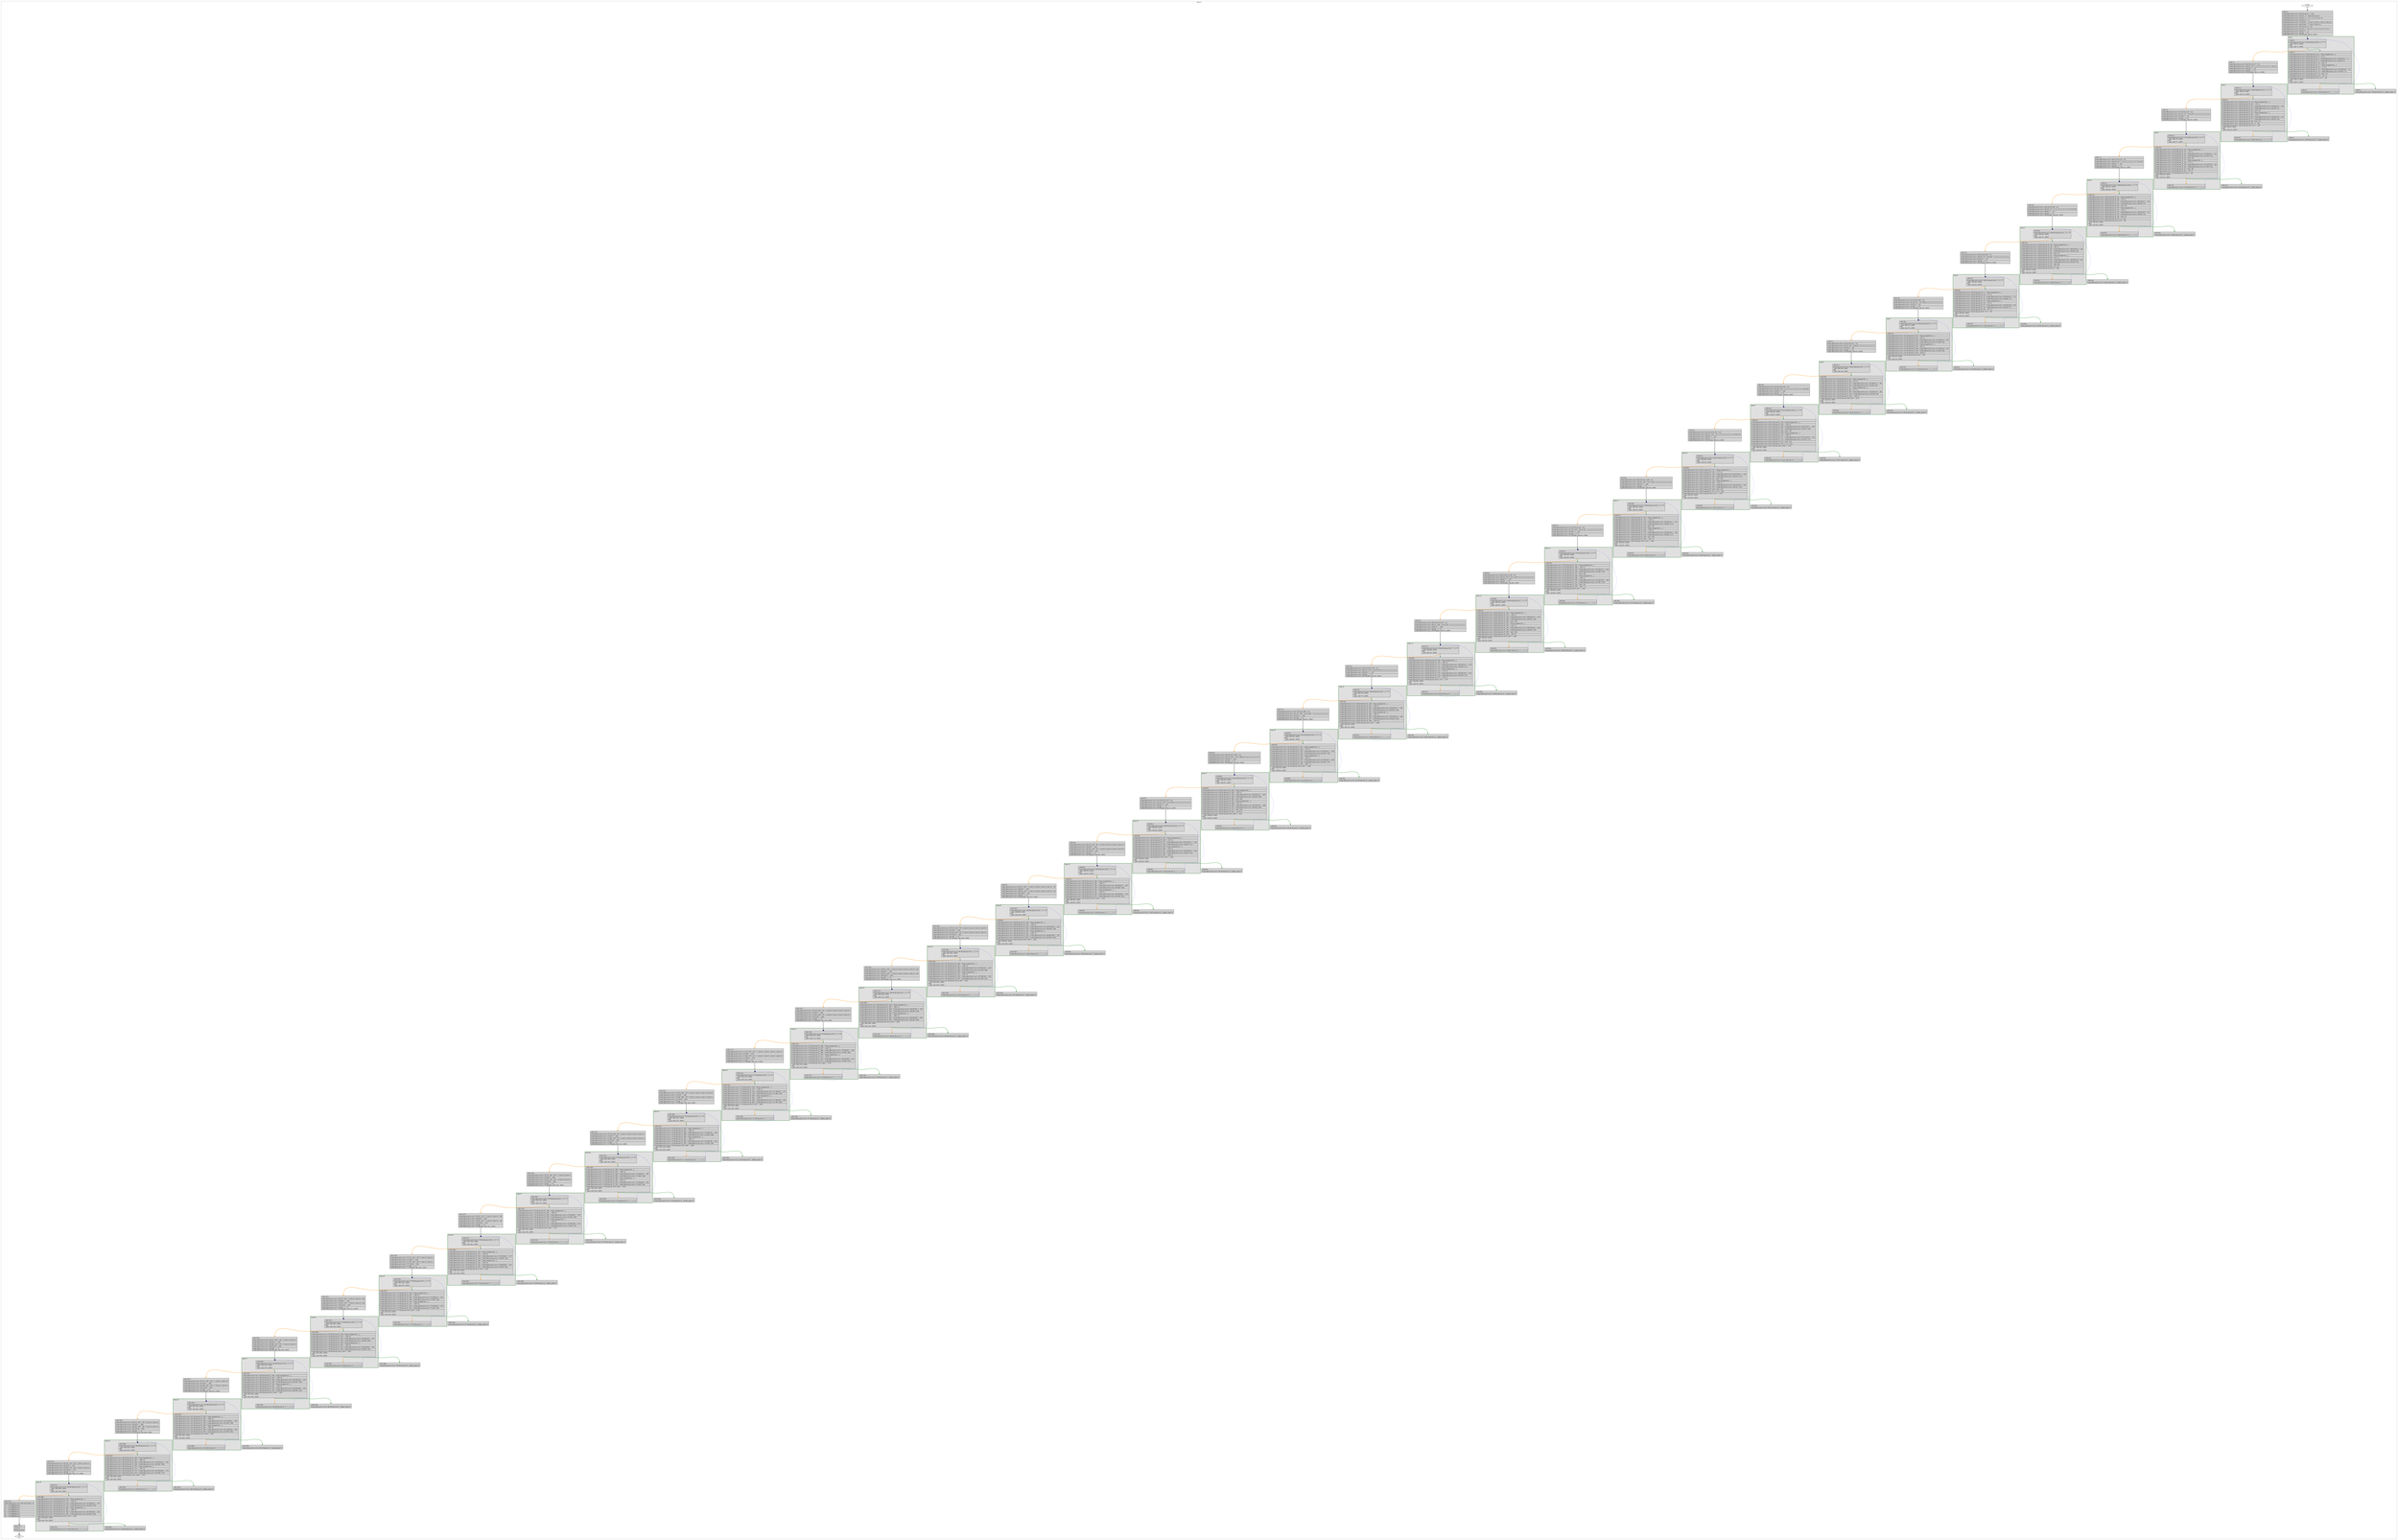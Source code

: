 digraph "a-scal-to-vec1.c.015t.cfg" {
overlap=false;
subgraph "cluster_main" {
	style="dashed";
	color="black";
	label="main ()";
	subgraph cluster_0_34 {
	style="filled";
	color="darkgreen";
	fillcolor="grey88";
	label="loop 34";
	labeljust=l;
	penwidth=2;
	fn_0_basic_block_171 [shape=record,style=filled,fillcolor=lightgrey,label="{\<bb\ 171\>:\l\
|[valid_files/scal-to-vec1.c:83:38\ discrim\ 4]\ if\ (__i\ \<=\ 1)\l\
\ \ goto\ \<bb\ 168\>;\ [INV]\l\
else\l\
\ \ goto\ \<bb\ 172\>;\ [INV]\l\
}"];

	fn_0_basic_block_168 [shape=record,style=filled,fillcolor=lightgrey,label="{\<bb\ 168\>:\l\
|[valid_files/scal-to-vec1.c:83:38\ discrim\ 5]\ _376\ =\ (long\ unsigned\ int)\ __i;\l\
|[valid_files/scal-to-vec1.c:83:38\ discrim\ 5]\ _377\ =\ _376\ *\ 8;\l\
|[valid_files/scal-to-vec1.c:83:38\ discrim\ 5]\ _378\ =\ [valid_files/scal-to-vec1.c:83:38]\ &d1\ +\ _377;\l\
|[valid_files/scal-to-vec1.c:83:38\ discrim\ 5]\ _379\ =\ [valid_files/scal-to-vec1.c:83:38]\ *_378;\l\
|[valid_files/scal-to-vec1.c:83:38\ discrim\ 5]\ _380\ =\ (long\ unsigned\ int)\ __i;\l\
|[valid_files/scal-to-vec1.c:83:38\ discrim\ 5]\ _381\ =\ _380\ *\ 8;\l\
|[valid_files/scal-to-vec1.c:83:38\ discrim\ 5]\ _382\ =\ [valid_files/scal-to-vec1.c:83:38]\ &d2\ +\ _381;\l\
|[valid_files/scal-to-vec1.c:83:38\ discrim\ 5]\ _383\ =\ [valid_files/scal-to-vec1.c:83:38]\ *_382;\l\
|[valid_files/scal-to-vec1.c:83:38\ discrim\ 5]\ if\ (_379\ !=\ _383)\l\
\ \ goto\ \<bb\ 169\>;\ [INV]\l\
else\l\
\ \ goto\ \<bb\ 170\>;\ [INV]\l\
}"];

	fn_0_basic_block_170 [shape=record,style=filled,fillcolor=lightgrey,label="{\<bb\ 170\>:\l\
|[valid_files/scal-to-vec1.c:83:38\ discrim\ 3]\ __i\ =\ __i\ +\ 1;\l\
}"];

	}
	subgraph cluster_0_33 {
	style="filled";
	color="darkgreen";
	fillcolor="grey88";
	label="loop 33";
	labeljust=l;
	penwidth=2;
	fn_0_basic_block_166 [shape=record,style=filled,fillcolor=lightgrey,label="{\<bb\ 166\>:\l\
|[valid_files/scal-to-vec1.c:82:38\ discrim\ 4]\ if\ (__i\ \<=\ 1)\l\
\ \ goto\ \<bb\ 163\>;\ [INV]\l\
else\l\
\ \ goto\ \<bb\ 167\>;\ [INV]\l\
}"];

	fn_0_basic_block_163 [shape=record,style=filled,fillcolor=lightgrey,label="{\<bb\ 163\>:\l\
|[valid_files/scal-to-vec1.c:82:38\ discrim\ 5]\ _366\ =\ (long\ unsigned\ int)\ __i;\l\
|[valid_files/scal-to-vec1.c:82:38\ discrim\ 5]\ _367\ =\ _366\ *\ 8;\l\
|[valid_files/scal-to-vec1.c:82:38\ discrim\ 5]\ _368\ =\ [valid_files/scal-to-vec1.c:82:38]\ &d1\ +\ _367;\l\
|[valid_files/scal-to-vec1.c:82:38\ discrim\ 5]\ _369\ =\ [valid_files/scal-to-vec1.c:82:38]\ *_368;\l\
|[valid_files/scal-to-vec1.c:82:38\ discrim\ 5]\ _370\ =\ (long\ unsigned\ int)\ __i;\l\
|[valid_files/scal-to-vec1.c:82:38\ discrim\ 5]\ _371\ =\ _370\ *\ 8;\l\
|[valid_files/scal-to-vec1.c:82:38\ discrim\ 5]\ _372\ =\ [valid_files/scal-to-vec1.c:82:38]\ &d2\ +\ _371;\l\
|[valid_files/scal-to-vec1.c:82:38\ discrim\ 5]\ _373\ =\ [valid_files/scal-to-vec1.c:82:38]\ *_372;\l\
|[valid_files/scal-to-vec1.c:82:38\ discrim\ 5]\ if\ (_369\ !=\ _373)\l\
\ \ goto\ \<bb\ 164\>;\ [INV]\l\
else\l\
\ \ goto\ \<bb\ 165\>;\ [INV]\l\
}"];

	fn_0_basic_block_165 [shape=record,style=filled,fillcolor=lightgrey,label="{\<bb\ 165\>:\l\
|[valid_files/scal-to-vec1.c:82:38\ discrim\ 3]\ __i\ =\ __i\ +\ 1;\l\
}"];

	}
	subgraph cluster_0_32 {
	style="filled";
	color="darkgreen";
	fillcolor="grey88";
	label="loop 32";
	labeljust=l;
	penwidth=2;
	fn_0_basic_block_161 [shape=record,style=filled,fillcolor=lightgrey,label="{\<bb\ 161\>:\l\
|[valid_files/scal-to-vec1.c:81:38\ discrim\ 4]\ if\ (__i\ \<=\ 1)\l\
\ \ goto\ \<bb\ 158\>;\ [INV]\l\
else\l\
\ \ goto\ \<bb\ 162\>;\ [INV]\l\
}"];

	fn_0_basic_block_158 [shape=record,style=filled,fillcolor=lightgrey,label="{\<bb\ 158\>:\l\
|[valid_files/scal-to-vec1.c:81:38\ discrim\ 5]\ _356\ =\ (long\ unsigned\ int)\ __i;\l\
|[valid_files/scal-to-vec1.c:81:38\ discrim\ 5]\ _357\ =\ _356\ *\ 8;\l\
|[valid_files/scal-to-vec1.c:81:38\ discrim\ 5]\ _358\ =\ [valid_files/scal-to-vec1.c:81:38]\ &d1\ +\ _357;\l\
|[valid_files/scal-to-vec1.c:81:38\ discrim\ 5]\ _359\ =\ [valid_files/scal-to-vec1.c:81:38]\ *_358;\l\
|[valid_files/scal-to-vec1.c:81:38\ discrim\ 5]\ _360\ =\ (long\ unsigned\ int)\ __i;\l\
|[valid_files/scal-to-vec1.c:81:38\ discrim\ 5]\ _361\ =\ _360\ *\ 8;\l\
|[valid_files/scal-to-vec1.c:81:38\ discrim\ 5]\ _362\ =\ [valid_files/scal-to-vec1.c:81:38]\ &d2\ +\ _361;\l\
|[valid_files/scal-to-vec1.c:81:38\ discrim\ 5]\ _363\ =\ [valid_files/scal-to-vec1.c:81:38]\ *_362;\l\
|[valid_files/scal-to-vec1.c:81:38\ discrim\ 5]\ if\ (_359\ !=\ _363)\l\
\ \ goto\ \<bb\ 159\>;\ [INV]\l\
else\l\
\ \ goto\ \<bb\ 160\>;\ [INV]\l\
}"];

	fn_0_basic_block_160 [shape=record,style=filled,fillcolor=lightgrey,label="{\<bb\ 160\>:\l\
|[valid_files/scal-to-vec1.c:81:38\ discrim\ 3]\ __i\ =\ __i\ +\ 1;\l\
}"];

	}
	subgraph cluster_0_31 {
	style="filled";
	color="darkgreen";
	fillcolor="grey88";
	label="loop 31";
	labeljust=l;
	penwidth=2;
	fn_0_basic_block_156 [shape=record,style=filled,fillcolor=lightgrey,label="{\<bb\ 156\>:\l\
|[valid_files/scal-to-vec1.c:80:38\ discrim\ 4]\ if\ (__i\ \<=\ 1)\l\
\ \ goto\ \<bb\ 153\>;\ [INV]\l\
else\l\
\ \ goto\ \<bb\ 157\>;\ [INV]\l\
}"];

	fn_0_basic_block_153 [shape=record,style=filled,fillcolor=lightgrey,label="{\<bb\ 153\>:\l\
|[valid_files/scal-to-vec1.c:80:38\ discrim\ 5]\ _346\ =\ (long\ unsigned\ int)\ __i;\l\
|[valid_files/scal-to-vec1.c:80:38\ discrim\ 5]\ _347\ =\ _346\ *\ 8;\l\
|[valid_files/scal-to-vec1.c:80:38\ discrim\ 5]\ _348\ =\ [valid_files/scal-to-vec1.c:80:38]\ &d1\ +\ _347;\l\
|[valid_files/scal-to-vec1.c:80:38\ discrim\ 5]\ _349\ =\ [valid_files/scal-to-vec1.c:80:38]\ *_348;\l\
|[valid_files/scal-to-vec1.c:80:38\ discrim\ 5]\ _350\ =\ (long\ unsigned\ int)\ __i;\l\
|[valid_files/scal-to-vec1.c:80:38\ discrim\ 5]\ _351\ =\ _350\ *\ 8;\l\
|[valid_files/scal-to-vec1.c:80:38\ discrim\ 5]\ _352\ =\ [valid_files/scal-to-vec1.c:80:38]\ &d2\ +\ _351;\l\
|[valid_files/scal-to-vec1.c:80:38\ discrim\ 5]\ _353\ =\ [valid_files/scal-to-vec1.c:80:38]\ *_352;\l\
|[valid_files/scal-to-vec1.c:80:38\ discrim\ 5]\ if\ (_349\ !=\ _353)\l\
\ \ goto\ \<bb\ 154\>;\ [INV]\l\
else\l\
\ \ goto\ \<bb\ 155\>;\ [INV]\l\
}"];

	fn_0_basic_block_155 [shape=record,style=filled,fillcolor=lightgrey,label="{\<bb\ 155\>:\l\
|[valid_files/scal-to-vec1.c:80:38\ discrim\ 3]\ __i\ =\ __i\ +\ 1;\l\
}"];

	}
	subgraph cluster_0_30 {
	style="filled";
	color="darkgreen";
	fillcolor="grey88";
	label="loop 30";
	labeljust=l;
	penwidth=2;
	fn_0_basic_block_151 [shape=record,style=filled,fillcolor=lightgrey,label="{\<bb\ 151\>:\l\
|[valid_files/scal-to-vec1.c:78:38\ discrim\ 4]\ if\ (__i\ \<=\ 1)\l\
\ \ goto\ \<bb\ 148\>;\ [INV]\l\
else\l\
\ \ goto\ \<bb\ 152\>;\ [INV]\l\
}"];

	fn_0_basic_block_148 [shape=record,style=filled,fillcolor=lightgrey,label="{\<bb\ 148\>:\l\
|[valid_files/scal-to-vec1.c:78:38\ discrim\ 5]\ _336\ =\ (long\ unsigned\ int)\ __i;\l\
|[valid_files/scal-to-vec1.c:78:38\ discrim\ 5]\ _337\ =\ _336\ *\ 8;\l\
|[valid_files/scal-to-vec1.c:78:38\ discrim\ 5]\ _338\ =\ [valid_files/scal-to-vec1.c:78:38]\ &d1\ +\ _337;\l\
|[valid_files/scal-to-vec1.c:78:38\ discrim\ 5]\ _339\ =\ [valid_files/scal-to-vec1.c:78:38]\ *_338;\l\
|[valid_files/scal-to-vec1.c:78:38\ discrim\ 5]\ _340\ =\ (long\ unsigned\ int)\ __i;\l\
|[valid_files/scal-to-vec1.c:78:38\ discrim\ 5]\ _341\ =\ _340\ *\ 8;\l\
|[valid_files/scal-to-vec1.c:78:38\ discrim\ 5]\ _342\ =\ [valid_files/scal-to-vec1.c:78:38]\ &d2\ +\ _341;\l\
|[valid_files/scal-to-vec1.c:78:38\ discrim\ 5]\ _343\ =\ [valid_files/scal-to-vec1.c:78:38]\ *_342;\l\
|[valid_files/scal-to-vec1.c:78:38\ discrim\ 5]\ if\ (_339\ !=\ _343)\l\
\ \ goto\ \<bb\ 149\>;\ [INV]\l\
else\l\
\ \ goto\ \<bb\ 150\>;\ [INV]\l\
}"];

	fn_0_basic_block_150 [shape=record,style=filled,fillcolor=lightgrey,label="{\<bb\ 150\>:\l\
|[valid_files/scal-to-vec1.c:78:38\ discrim\ 3]\ __i\ =\ __i\ +\ 1;\l\
}"];

	}
	subgraph cluster_0_29 {
	style="filled";
	color="darkgreen";
	fillcolor="grey88";
	label="loop 29";
	labeljust=l;
	penwidth=2;
	fn_0_basic_block_146 [shape=record,style=filled,fillcolor=lightgrey,label="{\<bb\ 146\>:\l\
|[valid_files/scal-to-vec1.c:77:38\ discrim\ 4]\ if\ (__i\ \<=\ 1)\l\
\ \ goto\ \<bb\ 143\>;\ [INV]\l\
else\l\
\ \ goto\ \<bb\ 147\>;\ [INV]\l\
}"];

	fn_0_basic_block_143 [shape=record,style=filled,fillcolor=lightgrey,label="{\<bb\ 143\>:\l\
|[valid_files/scal-to-vec1.c:77:38\ discrim\ 5]\ _326\ =\ (long\ unsigned\ int)\ __i;\l\
|[valid_files/scal-to-vec1.c:77:38\ discrim\ 5]\ _327\ =\ _326\ *\ 8;\l\
|[valid_files/scal-to-vec1.c:77:38\ discrim\ 5]\ _328\ =\ [valid_files/scal-to-vec1.c:77:38]\ &d1\ +\ _327;\l\
|[valid_files/scal-to-vec1.c:77:38\ discrim\ 5]\ _329\ =\ [valid_files/scal-to-vec1.c:77:38]\ *_328;\l\
|[valid_files/scal-to-vec1.c:77:38\ discrim\ 5]\ _330\ =\ (long\ unsigned\ int)\ __i;\l\
|[valid_files/scal-to-vec1.c:77:38\ discrim\ 5]\ _331\ =\ _330\ *\ 8;\l\
|[valid_files/scal-to-vec1.c:77:38\ discrim\ 5]\ _332\ =\ [valid_files/scal-to-vec1.c:77:38]\ &d2\ +\ _331;\l\
|[valid_files/scal-to-vec1.c:77:38\ discrim\ 5]\ _333\ =\ [valid_files/scal-to-vec1.c:77:38]\ *_332;\l\
|[valid_files/scal-to-vec1.c:77:38\ discrim\ 5]\ if\ (_329\ !=\ _333)\l\
\ \ goto\ \<bb\ 144\>;\ [INV]\l\
else\l\
\ \ goto\ \<bb\ 145\>;\ [INV]\l\
}"];

	fn_0_basic_block_145 [shape=record,style=filled,fillcolor=lightgrey,label="{\<bb\ 145\>:\l\
|[valid_files/scal-to-vec1.c:77:38\ discrim\ 3]\ __i\ =\ __i\ +\ 1;\l\
}"];

	}
	subgraph cluster_0_28 {
	style="filled";
	color="darkgreen";
	fillcolor="grey88";
	label="loop 28";
	labeljust=l;
	penwidth=2;
	fn_0_basic_block_141 [shape=record,style=filled,fillcolor=lightgrey,label="{\<bb\ 141\>:\l\
|[valid_files/scal-to-vec1.c:76:38\ discrim\ 4]\ if\ (__i\ \<=\ 1)\l\
\ \ goto\ \<bb\ 138\>;\ [INV]\l\
else\l\
\ \ goto\ \<bb\ 142\>;\ [INV]\l\
}"];

	fn_0_basic_block_138 [shape=record,style=filled,fillcolor=lightgrey,label="{\<bb\ 138\>:\l\
|[valid_files/scal-to-vec1.c:76:38\ discrim\ 5]\ _316\ =\ (long\ unsigned\ int)\ __i;\l\
|[valid_files/scal-to-vec1.c:76:38\ discrim\ 5]\ _317\ =\ _316\ *\ 8;\l\
|[valid_files/scal-to-vec1.c:76:38\ discrim\ 5]\ _318\ =\ [valid_files/scal-to-vec1.c:76:38]\ &d1\ +\ _317;\l\
|[valid_files/scal-to-vec1.c:76:38\ discrim\ 5]\ _319\ =\ [valid_files/scal-to-vec1.c:76:38]\ *_318;\l\
|[valid_files/scal-to-vec1.c:76:38\ discrim\ 5]\ _320\ =\ (long\ unsigned\ int)\ __i;\l\
|[valid_files/scal-to-vec1.c:76:38\ discrim\ 5]\ _321\ =\ _320\ *\ 8;\l\
|[valid_files/scal-to-vec1.c:76:38\ discrim\ 5]\ _322\ =\ [valid_files/scal-to-vec1.c:76:38]\ &d2\ +\ _321;\l\
|[valid_files/scal-to-vec1.c:76:38\ discrim\ 5]\ _323\ =\ [valid_files/scal-to-vec1.c:76:38]\ *_322;\l\
|[valid_files/scal-to-vec1.c:76:38\ discrim\ 5]\ if\ (_319\ !=\ _323)\l\
\ \ goto\ \<bb\ 139\>;\ [INV]\l\
else\l\
\ \ goto\ \<bb\ 140\>;\ [INV]\l\
}"];

	fn_0_basic_block_140 [shape=record,style=filled,fillcolor=lightgrey,label="{\<bb\ 140\>:\l\
|[valid_files/scal-to-vec1.c:76:38\ discrim\ 3]\ __i\ =\ __i\ +\ 1;\l\
}"];

	}
	subgraph cluster_0_27 {
	style="filled";
	color="darkgreen";
	fillcolor="grey88";
	label="loop 27";
	labeljust=l;
	penwidth=2;
	fn_0_basic_block_136 [shape=record,style=filled,fillcolor=lightgrey,label="{\<bb\ 136\>:\l\
|[valid_files/scal-to-vec1.c:75:38\ discrim\ 4]\ if\ (__i\ \<=\ 1)\l\
\ \ goto\ \<bb\ 133\>;\ [INV]\l\
else\l\
\ \ goto\ \<bb\ 137\>;\ [INV]\l\
}"];

	fn_0_basic_block_133 [shape=record,style=filled,fillcolor=lightgrey,label="{\<bb\ 133\>:\l\
|[valid_files/scal-to-vec1.c:75:38\ discrim\ 5]\ _306\ =\ (long\ unsigned\ int)\ __i;\l\
|[valid_files/scal-to-vec1.c:75:38\ discrim\ 5]\ _307\ =\ _306\ *\ 8;\l\
|[valid_files/scal-to-vec1.c:75:38\ discrim\ 5]\ _308\ =\ [valid_files/scal-to-vec1.c:75:38]\ &d1\ +\ _307;\l\
|[valid_files/scal-to-vec1.c:75:38\ discrim\ 5]\ _309\ =\ [valid_files/scal-to-vec1.c:75:38]\ *_308;\l\
|[valid_files/scal-to-vec1.c:75:38\ discrim\ 5]\ _310\ =\ (long\ unsigned\ int)\ __i;\l\
|[valid_files/scal-to-vec1.c:75:38\ discrim\ 5]\ _311\ =\ _310\ *\ 8;\l\
|[valid_files/scal-to-vec1.c:75:38\ discrim\ 5]\ _312\ =\ [valid_files/scal-to-vec1.c:75:38]\ &d2\ +\ _311;\l\
|[valid_files/scal-to-vec1.c:75:38\ discrim\ 5]\ _313\ =\ [valid_files/scal-to-vec1.c:75:38]\ *_312;\l\
|[valid_files/scal-to-vec1.c:75:38\ discrim\ 5]\ if\ (_309\ !=\ _313)\l\
\ \ goto\ \<bb\ 134\>;\ [INV]\l\
else\l\
\ \ goto\ \<bb\ 135\>;\ [INV]\l\
}"];

	fn_0_basic_block_135 [shape=record,style=filled,fillcolor=lightgrey,label="{\<bb\ 135\>:\l\
|[valid_files/scal-to-vec1.c:75:38\ discrim\ 3]\ __i\ =\ __i\ +\ 1;\l\
}"];

	}
	subgraph cluster_0_26 {
	style="filled";
	color="darkgreen";
	fillcolor="grey88";
	label="loop 26";
	labeljust=l;
	penwidth=2;
	fn_0_basic_block_131 [shape=record,style=filled,fillcolor=lightgrey,label="{\<bb\ 131\>:\l\
|[valid_files/scal-to-vec1.c:73:38\ discrim\ 4]\ if\ (__i\ \<=\ 3)\l\
\ \ goto\ \<bb\ 128\>;\ [INV]\l\
else\l\
\ \ goto\ \<bb\ 132\>;\ [INV]\l\
}"];

	fn_0_basic_block_128 [shape=record,style=filled,fillcolor=lightgrey,label="{\<bb\ 128\>:\l\
|[valid_files/scal-to-vec1.c:73:38\ discrim\ 5]\ _296\ =\ (long\ unsigned\ int)\ __i;\l\
|[valid_files/scal-to-vec1.c:73:38\ discrim\ 5]\ _297\ =\ _296\ *\ 4;\l\
|[valid_files/scal-to-vec1.c:73:38\ discrim\ 5]\ _298\ =\ [valid_files/scal-to-vec1.c:73:38]\ &f1\ +\ _297;\l\
|[valid_files/scal-to-vec1.c:73:38\ discrim\ 5]\ _299\ =\ [valid_files/scal-to-vec1.c:73:38]\ *_298;\l\
|[valid_files/scal-to-vec1.c:73:38\ discrim\ 5]\ _300\ =\ (long\ unsigned\ int)\ __i;\l\
|[valid_files/scal-to-vec1.c:73:38\ discrim\ 5]\ _301\ =\ _300\ *\ 4;\l\
|[valid_files/scal-to-vec1.c:73:38\ discrim\ 5]\ _302\ =\ [valid_files/scal-to-vec1.c:73:38]\ &f2\ +\ _301;\l\
|[valid_files/scal-to-vec1.c:73:38\ discrim\ 5]\ _303\ =\ [valid_files/scal-to-vec1.c:73:38]\ *_302;\l\
|[valid_files/scal-to-vec1.c:73:38\ discrim\ 5]\ if\ (_299\ !=\ _303)\l\
\ \ goto\ \<bb\ 129\>;\ [INV]\l\
else\l\
\ \ goto\ \<bb\ 130\>;\ [INV]\l\
}"];

	fn_0_basic_block_130 [shape=record,style=filled,fillcolor=lightgrey,label="{\<bb\ 130\>:\l\
|[valid_files/scal-to-vec1.c:73:38\ discrim\ 3]\ __i\ =\ __i\ +\ 1;\l\
}"];

	}
	subgraph cluster_0_25 {
	style="filled";
	color="darkgreen";
	fillcolor="grey88";
	label="loop 25";
	labeljust=l;
	penwidth=2;
	fn_0_basic_block_126 [shape=record,style=filled,fillcolor=lightgrey,label="{\<bb\ 126\>:\l\
|[valid_files/scal-to-vec1.c:72:38\ discrim\ 4]\ if\ (__i\ \<=\ 3)\l\
\ \ goto\ \<bb\ 123\>;\ [INV]\l\
else\l\
\ \ goto\ \<bb\ 127\>;\ [INV]\l\
}"];

	fn_0_basic_block_123 [shape=record,style=filled,fillcolor=lightgrey,label="{\<bb\ 123\>:\l\
|[valid_files/scal-to-vec1.c:72:38\ discrim\ 5]\ _286\ =\ (long\ unsigned\ int)\ __i;\l\
|[valid_files/scal-to-vec1.c:72:38\ discrim\ 5]\ _287\ =\ _286\ *\ 4;\l\
|[valid_files/scal-to-vec1.c:72:38\ discrim\ 5]\ _288\ =\ [valid_files/scal-to-vec1.c:72:38]\ &f1\ +\ _287;\l\
|[valid_files/scal-to-vec1.c:72:38\ discrim\ 5]\ _289\ =\ [valid_files/scal-to-vec1.c:72:38]\ *_288;\l\
|[valid_files/scal-to-vec1.c:72:38\ discrim\ 5]\ _290\ =\ (long\ unsigned\ int)\ __i;\l\
|[valid_files/scal-to-vec1.c:72:38\ discrim\ 5]\ _291\ =\ _290\ *\ 4;\l\
|[valid_files/scal-to-vec1.c:72:38\ discrim\ 5]\ _292\ =\ [valid_files/scal-to-vec1.c:72:38]\ &f2\ +\ _291;\l\
|[valid_files/scal-to-vec1.c:72:38\ discrim\ 5]\ _293\ =\ [valid_files/scal-to-vec1.c:72:38]\ *_292;\l\
|[valid_files/scal-to-vec1.c:72:38\ discrim\ 5]\ if\ (_289\ !=\ _293)\l\
\ \ goto\ \<bb\ 124\>;\ [INV]\l\
else\l\
\ \ goto\ \<bb\ 125\>;\ [INV]\l\
}"];

	fn_0_basic_block_125 [shape=record,style=filled,fillcolor=lightgrey,label="{\<bb\ 125\>:\l\
|[valid_files/scal-to-vec1.c:72:38\ discrim\ 3]\ __i\ =\ __i\ +\ 1;\l\
}"];

	}
	subgraph cluster_0_24 {
	style="filled";
	color="darkgreen";
	fillcolor="grey88";
	label="loop 24";
	labeljust=l;
	penwidth=2;
	fn_0_basic_block_121 [shape=record,style=filled,fillcolor=lightgrey,label="{\<bb\ 121\>:\l\
|[valid_files/scal-to-vec1.c:71:38\ discrim\ 4]\ if\ (__i\ \<=\ 3)\l\
\ \ goto\ \<bb\ 118\>;\ [INV]\l\
else\l\
\ \ goto\ \<bb\ 122\>;\ [INV]\l\
}"];

	fn_0_basic_block_118 [shape=record,style=filled,fillcolor=lightgrey,label="{\<bb\ 118\>:\l\
|[valid_files/scal-to-vec1.c:71:38\ discrim\ 5]\ _276\ =\ (long\ unsigned\ int)\ __i;\l\
|[valid_files/scal-to-vec1.c:71:38\ discrim\ 5]\ _277\ =\ _276\ *\ 4;\l\
|[valid_files/scal-to-vec1.c:71:38\ discrim\ 5]\ _278\ =\ [valid_files/scal-to-vec1.c:71:38]\ &f1\ +\ _277;\l\
|[valid_files/scal-to-vec1.c:71:38\ discrim\ 5]\ _279\ =\ [valid_files/scal-to-vec1.c:71:38]\ *_278;\l\
|[valid_files/scal-to-vec1.c:71:38\ discrim\ 5]\ _280\ =\ (long\ unsigned\ int)\ __i;\l\
|[valid_files/scal-to-vec1.c:71:38\ discrim\ 5]\ _281\ =\ _280\ *\ 4;\l\
|[valid_files/scal-to-vec1.c:71:38\ discrim\ 5]\ _282\ =\ [valid_files/scal-to-vec1.c:71:38]\ &f2\ +\ _281;\l\
|[valid_files/scal-to-vec1.c:71:38\ discrim\ 5]\ _283\ =\ [valid_files/scal-to-vec1.c:71:38]\ *_282;\l\
|[valid_files/scal-to-vec1.c:71:38\ discrim\ 5]\ if\ (_279\ !=\ _283)\l\
\ \ goto\ \<bb\ 119\>;\ [INV]\l\
else\l\
\ \ goto\ \<bb\ 120\>;\ [INV]\l\
}"];

	fn_0_basic_block_120 [shape=record,style=filled,fillcolor=lightgrey,label="{\<bb\ 120\>:\l\
|[valid_files/scal-to-vec1.c:71:38\ discrim\ 3]\ __i\ =\ __i\ +\ 1;\l\
}"];

	}
	subgraph cluster_0_23 {
	style="filled";
	color="darkgreen";
	fillcolor="grey88";
	label="loop 23";
	labeljust=l;
	penwidth=2;
	fn_0_basic_block_116 [shape=record,style=filled,fillcolor=lightgrey,label="{\<bb\ 116\>:\l\
|[valid_files/scal-to-vec1.c:70:38\ discrim\ 4]\ if\ (__i\ \<=\ 3)\l\
\ \ goto\ \<bb\ 113\>;\ [INV]\l\
else\l\
\ \ goto\ \<bb\ 117\>;\ [INV]\l\
}"];

	fn_0_basic_block_113 [shape=record,style=filled,fillcolor=lightgrey,label="{\<bb\ 113\>:\l\
|[valid_files/scal-to-vec1.c:70:38\ discrim\ 5]\ _266\ =\ (long\ unsigned\ int)\ __i;\l\
|[valid_files/scal-to-vec1.c:70:38\ discrim\ 5]\ _267\ =\ _266\ *\ 4;\l\
|[valid_files/scal-to-vec1.c:70:38\ discrim\ 5]\ _268\ =\ [valid_files/scal-to-vec1.c:70:38]\ &f1\ +\ _267;\l\
|[valid_files/scal-to-vec1.c:70:38\ discrim\ 5]\ _269\ =\ [valid_files/scal-to-vec1.c:70:38]\ *_268;\l\
|[valid_files/scal-to-vec1.c:70:38\ discrim\ 5]\ _270\ =\ (long\ unsigned\ int)\ __i;\l\
|[valid_files/scal-to-vec1.c:70:38\ discrim\ 5]\ _271\ =\ _270\ *\ 4;\l\
|[valid_files/scal-to-vec1.c:70:38\ discrim\ 5]\ _272\ =\ [valid_files/scal-to-vec1.c:70:38]\ &f2\ +\ _271;\l\
|[valid_files/scal-to-vec1.c:70:38\ discrim\ 5]\ _273\ =\ [valid_files/scal-to-vec1.c:70:38]\ *_272;\l\
|[valid_files/scal-to-vec1.c:70:38\ discrim\ 5]\ if\ (_269\ !=\ _273)\l\
\ \ goto\ \<bb\ 114\>;\ [INV]\l\
else\l\
\ \ goto\ \<bb\ 115\>;\ [INV]\l\
}"];

	fn_0_basic_block_115 [shape=record,style=filled,fillcolor=lightgrey,label="{\<bb\ 115\>:\l\
|[valid_files/scal-to-vec1.c:70:38\ discrim\ 3]\ __i\ =\ __i\ +\ 1;\l\
}"];

	}
	subgraph cluster_0_22 {
	style="filled";
	color="darkgreen";
	fillcolor="grey88";
	label="loop 22";
	labeljust=l;
	penwidth=2;
	fn_0_basic_block_111 [shape=record,style=filled,fillcolor=lightgrey,label="{\<bb\ 111\>:\l\
|[valid_files/scal-to-vec1.c:68:38\ discrim\ 4]\ if\ (__i\ \<=\ 3)\l\
\ \ goto\ \<bb\ 108\>;\ [INV]\l\
else\l\
\ \ goto\ \<bb\ 112\>;\ [INV]\l\
}"];

	fn_0_basic_block_108 [shape=record,style=filled,fillcolor=lightgrey,label="{\<bb\ 108\>:\l\
|[valid_files/scal-to-vec1.c:68:38\ discrim\ 5]\ _256\ =\ (long\ unsigned\ int)\ __i;\l\
|[valid_files/scal-to-vec1.c:68:38\ discrim\ 5]\ _257\ =\ _256\ *\ 4;\l\
|[valid_files/scal-to-vec1.c:68:38\ discrim\ 5]\ _258\ =\ [valid_files/scal-to-vec1.c:68:38]\ &f1\ +\ _257;\l\
|[valid_files/scal-to-vec1.c:68:38\ discrim\ 5]\ _259\ =\ [valid_files/scal-to-vec1.c:68:38]\ *_258;\l\
|[valid_files/scal-to-vec1.c:68:38\ discrim\ 5]\ _260\ =\ (long\ unsigned\ int)\ __i;\l\
|[valid_files/scal-to-vec1.c:68:38\ discrim\ 5]\ _261\ =\ _260\ *\ 4;\l\
|[valid_files/scal-to-vec1.c:68:38\ discrim\ 5]\ _262\ =\ [valid_files/scal-to-vec1.c:68:38]\ &f2\ +\ _261;\l\
|[valid_files/scal-to-vec1.c:68:38\ discrim\ 5]\ _263\ =\ [valid_files/scal-to-vec1.c:68:38]\ *_262;\l\
|[valid_files/scal-to-vec1.c:68:38\ discrim\ 5]\ if\ (_259\ !=\ _263)\l\
\ \ goto\ \<bb\ 109\>;\ [INV]\l\
else\l\
\ \ goto\ \<bb\ 110\>;\ [INV]\l\
}"];

	fn_0_basic_block_110 [shape=record,style=filled,fillcolor=lightgrey,label="{\<bb\ 110\>:\l\
|[valid_files/scal-to-vec1.c:68:38\ discrim\ 3]\ __i\ =\ __i\ +\ 1;\l\
}"];

	}
	subgraph cluster_0_21 {
	style="filled";
	color="darkgreen";
	fillcolor="grey88";
	label="loop 21";
	labeljust=l;
	penwidth=2;
	fn_0_basic_block_106 [shape=record,style=filled,fillcolor=lightgrey,label="{\<bb\ 106\>:\l\
|[valid_files/scal-to-vec1.c:67:38\ discrim\ 4]\ if\ (__i\ \<=\ 3)\l\
\ \ goto\ \<bb\ 103\>;\ [INV]\l\
else\l\
\ \ goto\ \<bb\ 107\>;\ [INV]\l\
}"];

	fn_0_basic_block_103 [shape=record,style=filled,fillcolor=lightgrey,label="{\<bb\ 103\>:\l\
|[valid_files/scal-to-vec1.c:67:38\ discrim\ 5]\ _246\ =\ (long\ unsigned\ int)\ __i;\l\
|[valid_files/scal-to-vec1.c:67:38\ discrim\ 5]\ _247\ =\ _246\ *\ 4;\l\
|[valid_files/scal-to-vec1.c:67:38\ discrim\ 5]\ _248\ =\ [valid_files/scal-to-vec1.c:67:38]\ &f1\ +\ _247;\l\
|[valid_files/scal-to-vec1.c:67:38\ discrim\ 5]\ _249\ =\ [valid_files/scal-to-vec1.c:67:38]\ *_248;\l\
|[valid_files/scal-to-vec1.c:67:38\ discrim\ 5]\ _250\ =\ (long\ unsigned\ int)\ __i;\l\
|[valid_files/scal-to-vec1.c:67:38\ discrim\ 5]\ _251\ =\ _250\ *\ 4;\l\
|[valid_files/scal-to-vec1.c:67:38\ discrim\ 5]\ _252\ =\ [valid_files/scal-to-vec1.c:67:38]\ &f2\ +\ _251;\l\
|[valid_files/scal-to-vec1.c:67:38\ discrim\ 5]\ _253\ =\ [valid_files/scal-to-vec1.c:67:38]\ *_252;\l\
|[valid_files/scal-to-vec1.c:67:38\ discrim\ 5]\ if\ (_249\ !=\ _253)\l\
\ \ goto\ \<bb\ 104\>;\ [INV]\l\
else\l\
\ \ goto\ \<bb\ 105\>;\ [INV]\l\
}"];

	fn_0_basic_block_105 [shape=record,style=filled,fillcolor=lightgrey,label="{\<bb\ 105\>:\l\
|[valid_files/scal-to-vec1.c:67:38\ discrim\ 3]\ __i\ =\ __i\ +\ 1;\l\
}"];

	}
	subgraph cluster_0_20 {
	style="filled";
	color="darkgreen";
	fillcolor="grey88";
	label="loop 20";
	labeljust=l;
	penwidth=2;
	fn_0_basic_block_101 [shape=record,style=filled,fillcolor=lightgrey,label="{\<bb\ 101\>:\l\
|[valid_files/scal-to-vec1.c:66:38\ discrim\ 4]\ if\ (__i\ \<=\ 3)\l\
\ \ goto\ \<bb\ 98\>;\ [INV]\l\
else\l\
\ \ goto\ \<bb\ 102\>;\ [INV]\l\
}"];

	fn_0_basic_block_98 [shape=record,style=filled,fillcolor=lightgrey,label="{\<bb\ 98\>:\l\
|[valid_files/scal-to-vec1.c:66:38\ discrim\ 5]\ _236\ =\ (long\ unsigned\ int)\ __i;\l\
|[valid_files/scal-to-vec1.c:66:38\ discrim\ 5]\ _237\ =\ _236\ *\ 4;\l\
|[valid_files/scal-to-vec1.c:66:38\ discrim\ 5]\ _238\ =\ [valid_files/scal-to-vec1.c:66:38]\ &f1\ +\ _237;\l\
|[valid_files/scal-to-vec1.c:66:38\ discrim\ 5]\ _239\ =\ [valid_files/scal-to-vec1.c:66:38]\ *_238;\l\
|[valid_files/scal-to-vec1.c:66:38\ discrim\ 5]\ _240\ =\ (long\ unsigned\ int)\ __i;\l\
|[valid_files/scal-to-vec1.c:66:38\ discrim\ 5]\ _241\ =\ _240\ *\ 4;\l\
|[valid_files/scal-to-vec1.c:66:38\ discrim\ 5]\ _242\ =\ [valid_files/scal-to-vec1.c:66:38]\ &f2\ +\ _241;\l\
|[valid_files/scal-to-vec1.c:66:38\ discrim\ 5]\ _243\ =\ [valid_files/scal-to-vec1.c:66:38]\ *_242;\l\
|[valid_files/scal-to-vec1.c:66:38\ discrim\ 5]\ if\ (_239\ !=\ _243)\l\
\ \ goto\ \<bb\ 99\>;\ [INV]\l\
else\l\
\ \ goto\ \<bb\ 100\>;\ [INV]\l\
}"];

	fn_0_basic_block_100 [shape=record,style=filled,fillcolor=lightgrey,label="{\<bb\ 100\>:\l\
|[valid_files/scal-to-vec1.c:66:38\ discrim\ 3]\ __i\ =\ __i\ +\ 1;\l\
}"];

	}
	subgraph cluster_0_19 {
	style="filled";
	color="darkgreen";
	fillcolor="grey88";
	label="loop 19";
	labeljust=l;
	penwidth=2;
	fn_0_basic_block_96 [shape=record,style=filled,fillcolor=lightgrey,label="{\<bb\ 96\>:\l\
|[valid_files/scal-to-vec1.c:65:38\ discrim\ 4]\ if\ (__i\ \<=\ 3)\l\
\ \ goto\ \<bb\ 93\>;\ [INV]\l\
else\l\
\ \ goto\ \<bb\ 97\>;\ [INV]\l\
}"];

	fn_0_basic_block_93 [shape=record,style=filled,fillcolor=lightgrey,label="{\<bb\ 93\>:\l\
|[valid_files/scal-to-vec1.c:65:38\ discrim\ 5]\ _226\ =\ (long\ unsigned\ int)\ __i;\l\
|[valid_files/scal-to-vec1.c:65:38\ discrim\ 5]\ _227\ =\ _226\ *\ 4;\l\
|[valid_files/scal-to-vec1.c:65:38\ discrim\ 5]\ _228\ =\ [valid_files/scal-to-vec1.c:65:38]\ &f1\ +\ _227;\l\
|[valid_files/scal-to-vec1.c:65:38\ discrim\ 5]\ _229\ =\ [valid_files/scal-to-vec1.c:65:38]\ *_228;\l\
|[valid_files/scal-to-vec1.c:65:38\ discrim\ 5]\ _230\ =\ (long\ unsigned\ int)\ __i;\l\
|[valid_files/scal-to-vec1.c:65:38\ discrim\ 5]\ _231\ =\ _230\ *\ 4;\l\
|[valid_files/scal-to-vec1.c:65:38\ discrim\ 5]\ _232\ =\ [valid_files/scal-to-vec1.c:65:38]\ &f2\ +\ _231;\l\
|[valid_files/scal-to-vec1.c:65:38\ discrim\ 5]\ _233\ =\ [valid_files/scal-to-vec1.c:65:38]\ *_232;\l\
|[valid_files/scal-to-vec1.c:65:38\ discrim\ 5]\ if\ (_229\ !=\ _233)\l\
\ \ goto\ \<bb\ 94\>;\ [INV]\l\
else\l\
\ \ goto\ \<bb\ 95\>;\ [INV]\l\
}"];

	fn_0_basic_block_95 [shape=record,style=filled,fillcolor=lightgrey,label="{\<bb\ 95\>:\l\
|[valid_files/scal-to-vec1.c:65:38\ discrim\ 3]\ __i\ =\ __i\ +\ 1;\l\
}"];

	}
	subgraph cluster_0_18 {
	style="filled";
	color="darkgreen";
	fillcolor="grey88";
	label="loop 18";
	labeljust=l;
	penwidth=2;
	fn_0_basic_block_91 [shape=record,style=filled,fillcolor=lightgrey,label="{\<bb\ 91\>:\l\
|[valid_files/scal-to-vec1.c:63:20\ discrim\ 4]\ if\ (__i\ \<=\ 7)\l\
\ \ goto\ \<bb\ 88\>;\ [INV]\l\
else\l\
\ \ goto\ \<bb\ 92\>;\ [INV]\l\
}"];

	fn_0_basic_block_88 [shape=record,style=filled,fillcolor=lightgrey,label="{\<bb\ 88\>:\l\
|[valid_files/scal-to-vec1.c:63:20\ discrim\ 5]\ _215\ =\ (long\ unsigned\ int)\ __i;\l\
|[valid_files/scal-to-vec1.c:63:20\ discrim\ 5]\ _216\ =\ _215\ *\ 2;\l\
|[valid_files/scal-to-vec1.c:63:20\ discrim\ 5]\ _217\ =\ [valid_files/scal-to-vec1.c:63:20]\ &v1\ +\ _216;\l\
|[valid_files/scal-to-vec1.c:63:20\ discrim\ 5]\ _218\ =\ [valid_files/scal-to-vec1.c:63:20]\ *_217;\l\
|[valid_files/scal-to-vec1.c:63:20\ discrim\ 5]\ _219\ =\ (long\ unsigned\ int)\ __i;\l\
|[valid_files/scal-to-vec1.c:63:20\ discrim\ 5]\ _220\ =\ _219\ *\ 2;\l\
|[valid_files/scal-to-vec1.c:63:20\ discrim\ 5]\ _221\ =\ [valid_files/scal-to-vec1.c:63:20]\ &v0\ +\ _220;\l\
|[valid_files/scal-to-vec1.c:63:20\ discrim\ 5]\ _222\ =\ [valid_files/scal-to-vec1.c:63:20]\ *_221;\l\
|[valid_files/scal-to-vec1.c:63:20\ discrim\ 5]\ _223\ =\ _222\ \|\ 2;\l\
|[valid_files/scal-to-vec1.c:63:20\ discrim\ 5]\ if\ (_218\ !=\ _223)\l\
\ \ goto\ \<bb\ 89\>;\ [INV]\l\
else\l\
\ \ goto\ \<bb\ 90\>;\ [INV]\l\
}"];

	fn_0_basic_block_90 [shape=record,style=filled,fillcolor=lightgrey,label="{\<bb\ 90\>:\l\
|[valid_files/scal-to-vec1.c:63:20\ discrim\ 3]\ __i\ =\ __i\ +\ 1;\l\
}"];

	}
	subgraph cluster_0_17 {
	style="filled";
	color="darkgreen";
	fillcolor="grey88";
	label="loop 17";
	labeljust=l;
	penwidth=2;
	fn_0_basic_block_86 [shape=record,style=filled,fillcolor=lightgrey,label="{\<bb\ 86\>:\l\
|[valid_files/scal-to-vec1.c:62:20\ discrim\ 4]\ if\ (__i\ \<=\ 7)\l\
\ \ goto\ \<bb\ 83\>;\ [INV]\l\
else\l\
\ \ goto\ \<bb\ 87\>;\ [INV]\l\
}"];

	fn_0_basic_block_83 [shape=record,style=filled,fillcolor=lightgrey,label="{\<bb\ 83\>:\l\
|[valid_files/scal-to-vec1.c:62:20\ discrim\ 5]\ _202\ =\ (long\ unsigned\ int)\ __i;\l\
|[valid_files/scal-to-vec1.c:62:20\ discrim\ 5]\ _203\ =\ _202\ *\ 2;\l\
|[valid_files/scal-to-vec1.c:62:20\ discrim\ 5]\ _204\ =\ [valid_files/scal-to-vec1.c:62:20]\ &v1\ +\ _203;\l\
|[valid_files/scal-to-vec1.c:62:20\ discrim\ 5]\ _205\ =\ [valid_files/scal-to-vec1.c:62:20]\ *_204;\l\
|[valid_files/scal-to-vec1.c:62:20\ discrim\ 5]\ _206\ =\ (int)\ _205;\l\
|[valid_files/scal-to-vec1.c:62:20\ discrim\ 5]\ _207\ =\ (long\ unsigned\ int)\ __i;\l\
|[valid_files/scal-to-vec1.c:62:20\ discrim\ 5]\ _208\ =\ _207\ *\ 2;\l\
|[valid_files/scal-to-vec1.c:62:20\ discrim\ 5]\ _209\ =\ [valid_files/scal-to-vec1.c:62:20]\ &v0\ +\ _208;\l\
|[valid_files/scal-to-vec1.c:62:20\ discrim\ 5]\ _210\ =\ [valid_files/scal-to-vec1.c:62:20]\ *_209;\l\
|[valid_files/scal-to-vec1.c:62:20\ discrim\ 5]\ _211\ =\ (int)\ _210;\l\
|[valid_files/scal-to-vec1.c:62:20\ discrim\ 5]\ _212\ =\ _211\ &\ 2;\l\
|[valid_files/scal-to-vec1.c:62:20\ discrim\ 5]\ if\ (_206\ !=\ _212)\l\
\ \ goto\ \<bb\ 84\>;\ [INV]\l\
else\l\
\ \ goto\ \<bb\ 85\>;\ [INV]\l\
}"];

	fn_0_basic_block_85 [shape=record,style=filled,fillcolor=lightgrey,label="{\<bb\ 85\>:\l\
|[valid_files/scal-to-vec1.c:62:20\ discrim\ 3]\ __i\ =\ __i\ +\ 1;\l\
}"];

	}
	subgraph cluster_0_16 {
	style="filled";
	color="darkgreen";
	fillcolor="grey88";
	label="loop 16";
	labeljust=l;
	penwidth=2;
	fn_0_basic_block_81 [shape=record,style=filled,fillcolor=lightgrey,label="{\<bb\ 81\>:\l\
|[valid_files/scal-to-vec1.c:61:20\ discrim\ 4]\ if\ (__i\ \<=\ 7)\l\
\ \ goto\ \<bb\ 78\>;\ [INV]\l\
else\l\
\ \ goto\ \<bb\ 82\>;\ [INV]\l\
}"];

	fn_0_basic_block_78 [shape=record,style=filled,fillcolor=lightgrey,label="{\<bb\ 78\>:\l\
|[valid_files/scal-to-vec1.c:61:20\ discrim\ 5]\ _191\ =\ (long\ unsigned\ int)\ __i;\l\
|[valid_files/scal-to-vec1.c:61:20\ discrim\ 5]\ _192\ =\ _191\ *\ 2;\l\
|[valid_files/scal-to-vec1.c:61:20\ discrim\ 5]\ _193\ =\ [valid_files/scal-to-vec1.c:61:20]\ &v1\ +\ _192;\l\
|[valid_files/scal-to-vec1.c:61:20\ discrim\ 5]\ _194\ =\ [valid_files/scal-to-vec1.c:61:20]\ *_193;\l\
|[valid_files/scal-to-vec1.c:61:20\ discrim\ 5]\ _195\ =\ (long\ unsigned\ int)\ __i;\l\
|[valid_files/scal-to-vec1.c:61:20\ discrim\ 5]\ _196\ =\ _195\ *\ 2;\l\
|[valid_files/scal-to-vec1.c:61:20\ discrim\ 5]\ _197\ =\ [valid_files/scal-to-vec1.c:61:20]\ &v0\ +\ _196;\l\
|[valid_files/scal-to-vec1.c:61:20\ discrim\ 5]\ _198\ =\ [valid_files/scal-to-vec1.c:61:20]\ *_197;\l\
|[valid_files/scal-to-vec1.c:61:20\ discrim\ 5]\ _199\ =\ _198\ ^\ 2;\l\
|[valid_files/scal-to-vec1.c:61:20\ discrim\ 5]\ if\ (_194\ !=\ _199)\l\
\ \ goto\ \<bb\ 79\>;\ [INV]\l\
else\l\
\ \ goto\ \<bb\ 80\>;\ [INV]\l\
}"];

	fn_0_basic_block_80 [shape=record,style=filled,fillcolor=lightgrey,label="{\<bb\ 80\>:\l\
|[valid_files/scal-to-vec1.c:61:20\ discrim\ 3]\ __i\ =\ __i\ +\ 1;\l\
}"];

	}
	subgraph cluster_0_15 {
	style="filled";
	color="darkgreen";
	fillcolor="grey88";
	label="loop 15";
	labeljust=l;
	penwidth=2;
	fn_0_basic_block_76 [shape=record,style=filled,fillcolor=lightgrey,label="{\<bb\ 76\>:\l\
|[valid_files/scal-to-vec1.c:60:20\ discrim\ 4]\ if\ (__i\ \<=\ 7)\l\
\ \ goto\ \<bb\ 73\>;\ [INV]\l\
else\l\
\ \ goto\ \<bb\ 77\>;\ [INV]\l\
}"];

	fn_0_basic_block_73 [shape=record,style=filled,fillcolor=lightgrey,label="{\<bb\ 73\>:\l\
|[valid_files/scal-to-vec1.c:60:20\ discrim\ 5]\ _180\ =\ (long\ unsigned\ int)\ __i;\l\
|[valid_files/scal-to-vec1.c:60:20\ discrim\ 5]\ _181\ =\ _180\ *\ 2;\l\
|[valid_files/scal-to-vec1.c:60:20\ discrim\ 5]\ _182\ =\ [valid_files/scal-to-vec1.c:60:20]\ &v1\ +\ _181;\l\
|[valid_files/scal-to-vec1.c:60:20\ discrim\ 5]\ _183\ =\ [valid_files/scal-to-vec1.c:60:20]\ *_182;\l\
|[valid_files/scal-to-vec1.c:60:20\ discrim\ 5]\ _184\ =\ (long\ unsigned\ int)\ __i;\l\
|[valid_files/scal-to-vec1.c:60:20\ discrim\ 5]\ _185\ =\ _184\ *\ 2;\l\
|[valid_files/scal-to-vec1.c:60:20\ discrim\ 5]\ _186\ =\ [valid_files/scal-to-vec1.c:60:20]\ &v0\ +\ _185;\l\
|[valid_files/scal-to-vec1.c:60:20\ discrim\ 5]\ _187\ =\ [valid_files/scal-to-vec1.c:60:20]\ *_186;\l\
|[valid_files/scal-to-vec1.c:60:20\ discrim\ 5]\ _188\ =\ _187\ %\ 2;\l\
|[valid_files/scal-to-vec1.c:60:20\ discrim\ 5]\ if\ (_183\ !=\ _188)\l\
\ \ goto\ \<bb\ 74\>;\ [INV]\l\
else\l\
\ \ goto\ \<bb\ 75\>;\ [INV]\l\
}"];

	fn_0_basic_block_75 [shape=record,style=filled,fillcolor=lightgrey,label="{\<bb\ 75\>:\l\
|[valid_files/scal-to-vec1.c:60:20\ discrim\ 3]\ __i\ =\ __i\ +\ 1;\l\
}"];

	}
	subgraph cluster_0_14 {
	style="filled";
	color="darkgreen";
	fillcolor="grey88";
	label="loop 14";
	labeljust=l;
	penwidth=2;
	fn_0_basic_block_71 [shape=record,style=filled,fillcolor=lightgrey,label="{\<bb\ 71\>:\l\
|[valid_files/scal-to-vec1.c:59:20\ discrim\ 4]\ if\ (__i\ \<=\ 7)\l\
\ \ goto\ \<bb\ 68\>;\ [INV]\l\
else\l\
\ \ goto\ \<bb\ 72\>;\ [INV]\l\
}"];

	fn_0_basic_block_68 [shape=record,style=filled,fillcolor=lightgrey,label="{\<bb\ 68\>:\l\
|[valid_files/scal-to-vec1.c:59:20\ discrim\ 5]\ _169\ =\ (long\ unsigned\ int)\ __i;\l\
|[valid_files/scal-to-vec1.c:59:20\ discrim\ 5]\ _170\ =\ _169\ *\ 2;\l\
|[valid_files/scal-to-vec1.c:59:20\ discrim\ 5]\ _171\ =\ [valid_files/scal-to-vec1.c:59:20]\ &v1\ +\ _170;\l\
|[valid_files/scal-to-vec1.c:59:20\ discrim\ 5]\ _172\ =\ [valid_files/scal-to-vec1.c:59:20]\ *_171;\l\
|[valid_files/scal-to-vec1.c:59:20\ discrim\ 5]\ _173\ =\ (long\ unsigned\ int)\ __i;\l\
|[valid_files/scal-to-vec1.c:59:20\ discrim\ 5]\ _174\ =\ _173\ *\ 2;\l\
|[valid_files/scal-to-vec1.c:59:20\ discrim\ 5]\ _175\ =\ [valid_files/scal-to-vec1.c:59:20]\ &v0\ +\ _174;\l\
|[valid_files/scal-to-vec1.c:59:20\ discrim\ 5]\ _176\ =\ [valid_files/scal-to-vec1.c:59:20]\ *_175;\l\
|[valid_files/scal-to-vec1.c:59:20\ discrim\ 5]\ _177\ =\ _176\ /\ 2;\l\
|[valid_files/scal-to-vec1.c:59:20\ discrim\ 5]\ if\ (_172\ !=\ _177)\l\
\ \ goto\ \<bb\ 69\>;\ [INV]\l\
else\l\
\ \ goto\ \<bb\ 70\>;\ [INV]\l\
}"];

	fn_0_basic_block_70 [shape=record,style=filled,fillcolor=lightgrey,label="{\<bb\ 70\>:\l\
|[valid_files/scal-to-vec1.c:59:20\ discrim\ 3]\ __i\ =\ __i\ +\ 1;\l\
}"];

	}
	subgraph cluster_0_13 {
	style="filled";
	color="darkgreen";
	fillcolor="grey88";
	label="loop 13";
	labeljust=l;
	penwidth=2;
	fn_0_basic_block_66 [shape=record,style=filled,fillcolor=lightgrey,label="{\<bb\ 66\>:\l\
|[valid_files/scal-to-vec1.c:58:20\ discrim\ 4]\ if\ (__i\ \<=\ 7)\l\
\ \ goto\ \<bb\ 63\>;\ [INV]\l\
else\l\
\ \ goto\ \<bb\ 67\>;\ [INV]\l\
}"];

	fn_0_basic_block_63 [shape=record,style=filled,fillcolor=lightgrey,label="{\<bb\ 63\>:\l\
|[valid_files/scal-to-vec1.c:58:20\ discrim\ 5]\ _156\ =\ (long\ unsigned\ int)\ __i;\l\
|[valid_files/scal-to-vec1.c:58:20\ discrim\ 5]\ _157\ =\ _156\ *\ 2;\l\
|[valid_files/scal-to-vec1.c:58:20\ discrim\ 5]\ _158\ =\ [valid_files/scal-to-vec1.c:58:20]\ &v1\ +\ _157;\l\
|[valid_files/scal-to-vec1.c:58:20\ discrim\ 5]\ _159\ =\ [valid_files/scal-to-vec1.c:58:20]\ *_158;\l\
|[valid_files/scal-to-vec1.c:58:20\ discrim\ 5]\ _160\ =\ (int)\ _159;\l\
|[valid_files/scal-to-vec1.c:58:20\ discrim\ 5]\ _161\ =\ (long\ unsigned\ int)\ __i;\l\
|[valid_files/scal-to-vec1.c:58:20\ discrim\ 5]\ _162\ =\ _161\ *\ 2;\l\
|[valid_files/scal-to-vec1.c:58:20\ discrim\ 5]\ _163\ =\ [valid_files/scal-to-vec1.c:58:20]\ &v0\ +\ _162;\l\
|[valid_files/scal-to-vec1.c:58:20\ discrim\ 5]\ _164\ =\ [valid_files/scal-to-vec1.c:58:20]\ *_163;\l\
|[valid_files/scal-to-vec1.c:58:20\ discrim\ 5]\ _165\ =\ (int)\ _164;\l\
|[valid_files/scal-to-vec1.c:58:20\ discrim\ 5]\ _166\ =\ _165\ *\ 2;\l\
|[valid_files/scal-to-vec1.c:58:20\ discrim\ 5]\ if\ (_160\ !=\ _166)\l\
\ \ goto\ \<bb\ 64\>;\ [INV]\l\
else\l\
\ \ goto\ \<bb\ 65\>;\ [INV]\l\
}"];

	fn_0_basic_block_65 [shape=record,style=filled,fillcolor=lightgrey,label="{\<bb\ 65\>:\l\
|[valid_files/scal-to-vec1.c:58:20\ discrim\ 3]\ __i\ =\ __i\ +\ 1;\l\
}"];

	}
	subgraph cluster_0_12 {
	style="filled";
	color="darkgreen";
	fillcolor="grey88";
	label="loop 12";
	labeljust=l;
	penwidth=2;
	fn_0_basic_block_61 [shape=record,style=filled,fillcolor=lightgrey,label="{\<bb\ 61\>:\l\
|[valid_files/scal-to-vec1.c:57:20\ discrim\ 4]\ if\ (__i\ \<=\ 7)\l\
\ \ goto\ \<bb\ 58\>;\ [INV]\l\
else\l\
\ \ goto\ \<bb\ 62\>;\ [INV]\l\
}"];

	fn_0_basic_block_58 [shape=record,style=filled,fillcolor=lightgrey,label="{\<bb\ 58\>:\l\
|[valid_files/scal-to-vec1.c:57:20\ discrim\ 5]\ _143\ =\ (long\ unsigned\ int)\ __i;\l\
|[valid_files/scal-to-vec1.c:57:20\ discrim\ 5]\ _144\ =\ _143\ *\ 2;\l\
|[valid_files/scal-to-vec1.c:57:20\ discrim\ 5]\ _145\ =\ [valid_files/scal-to-vec1.c:57:20]\ &v1\ +\ _144;\l\
|[valid_files/scal-to-vec1.c:57:20\ discrim\ 5]\ _146\ =\ [valid_files/scal-to-vec1.c:57:20]\ *_145;\l\
|[valid_files/scal-to-vec1.c:57:20\ discrim\ 5]\ _147\ =\ (int)\ _146;\l\
|[valid_files/scal-to-vec1.c:57:20\ discrim\ 5]\ _148\ =\ (long\ unsigned\ int)\ __i;\l\
|[valid_files/scal-to-vec1.c:57:20\ discrim\ 5]\ _149\ =\ _148\ *\ 2;\l\
|[valid_files/scal-to-vec1.c:57:20\ discrim\ 5]\ _150\ =\ [valid_files/scal-to-vec1.c:57:20]\ &v0\ +\ _149;\l\
|[valid_files/scal-to-vec1.c:57:20\ discrim\ 5]\ _151\ =\ [valid_files/scal-to-vec1.c:57:20]\ *_150;\l\
|[valid_files/scal-to-vec1.c:57:20\ discrim\ 5]\ _152\ =\ (int)\ _151;\l\
|[valid_files/scal-to-vec1.c:57:20\ discrim\ 5]\ _153\ =\ _152\ +\ -2;\l\
|[valid_files/scal-to-vec1.c:57:20\ discrim\ 5]\ if\ (_147\ !=\ _153)\l\
\ \ goto\ \<bb\ 59\>;\ [INV]\l\
else\l\
\ \ goto\ \<bb\ 60\>;\ [INV]\l\
}"];

	fn_0_basic_block_60 [shape=record,style=filled,fillcolor=lightgrey,label="{\<bb\ 60\>:\l\
|[valid_files/scal-to-vec1.c:57:20\ discrim\ 3]\ __i\ =\ __i\ +\ 1;\l\
}"];

	}
	subgraph cluster_0_11 {
	style="filled";
	color="darkgreen";
	fillcolor="grey88";
	label="loop 11";
	labeljust=l;
	penwidth=2;
	fn_0_basic_block_56 [shape=record,style=filled,fillcolor=lightgrey,label="{\<bb\ 56\>:\l\
|[valid_files/scal-to-vec1.c:56:20\ discrim\ 4]\ if\ (__i\ \<=\ 7)\l\
\ \ goto\ \<bb\ 53\>;\ [INV]\l\
else\l\
\ \ goto\ \<bb\ 57\>;\ [INV]\l\
}"];

	fn_0_basic_block_53 [shape=record,style=filled,fillcolor=lightgrey,label="{\<bb\ 53\>:\l\
|[valid_files/scal-to-vec1.c:56:20\ discrim\ 5]\ _130\ =\ (long\ unsigned\ int)\ __i;\l\
|[valid_files/scal-to-vec1.c:56:20\ discrim\ 5]\ _131\ =\ _130\ *\ 2;\l\
|[valid_files/scal-to-vec1.c:56:20\ discrim\ 5]\ _132\ =\ [valid_files/scal-to-vec1.c:56:20]\ &v1\ +\ _131;\l\
|[valid_files/scal-to-vec1.c:56:20\ discrim\ 5]\ _133\ =\ [valid_files/scal-to-vec1.c:56:20]\ *_132;\l\
|[valid_files/scal-to-vec1.c:56:20\ discrim\ 5]\ _134\ =\ (int)\ _133;\l\
|[valid_files/scal-to-vec1.c:56:20\ discrim\ 5]\ _135\ =\ (long\ unsigned\ int)\ __i;\l\
|[valid_files/scal-to-vec1.c:56:20\ discrim\ 5]\ _136\ =\ _135\ *\ 2;\l\
|[valid_files/scal-to-vec1.c:56:20\ discrim\ 5]\ _137\ =\ [valid_files/scal-to-vec1.c:56:20]\ &v0\ +\ _136;\l\
|[valid_files/scal-to-vec1.c:56:20\ discrim\ 5]\ _138\ =\ [valid_files/scal-to-vec1.c:56:20]\ *_137;\l\
|[valid_files/scal-to-vec1.c:56:20\ discrim\ 5]\ _139\ =\ (int)\ _138;\l\
|[valid_files/scal-to-vec1.c:56:20\ discrim\ 5]\ _140\ =\ _139\ +\ 2;\l\
|[valid_files/scal-to-vec1.c:56:20\ discrim\ 5]\ if\ (_134\ !=\ _140)\l\
\ \ goto\ \<bb\ 54\>;\ [INV]\l\
else\l\
\ \ goto\ \<bb\ 55\>;\ [INV]\l\
}"];

	fn_0_basic_block_55 [shape=record,style=filled,fillcolor=lightgrey,label="{\<bb\ 55\>:\l\
|[valid_files/scal-to-vec1.c:56:20\ discrim\ 3]\ __i\ =\ __i\ +\ 1;\l\
}"];

	}
	subgraph cluster_0_10 {
	style="filled";
	color="darkgreen";
	fillcolor="grey88";
	label="loop 10";
	labeljust=l;
	penwidth=2;
	fn_0_basic_block_51 [shape=record,style=filled,fillcolor=lightgrey,label="{\<bb\ 51\>:\l\
|[valid_files/scal-to-vec1.c:54:21\ discrim\ 4]\ if\ (__i\ \<=\ 7)\l\
\ \ goto\ \<bb\ 48\>;\ [INV]\l\
else\l\
\ \ goto\ \<bb\ 52\>;\ [INV]\l\
}"];

	fn_0_basic_block_48 [shape=record,style=filled,fillcolor=lightgrey,label="{\<bb\ 48\>:\l\
|[valid_files/scal-to-vec1.c:54:21\ discrim\ 5]\ _117\ =\ (long\ unsigned\ int)\ __i;\l\
|[valid_files/scal-to-vec1.c:54:21\ discrim\ 5]\ _118\ =\ _117\ *\ 2;\l\
|[valid_files/scal-to-vec1.c:54:21\ discrim\ 5]\ _119\ =\ [valid_files/scal-to-vec1.c:54:21]\ &v1\ +\ _118;\l\
|[valid_files/scal-to-vec1.c:54:21\ discrim\ 5]\ _120\ =\ [valid_files/scal-to-vec1.c:54:21]\ *_119;\l\
|[valid_files/scal-to-vec1.c:54:21\ discrim\ 5]\ _121\ =\ (int)\ _120;\l\
|[valid_files/scal-to-vec1.c:54:21\ discrim\ 5]\ _122\ =\ (long\ unsigned\ int)\ __i;\l\
|[valid_files/scal-to-vec1.c:54:21\ discrim\ 5]\ _123\ =\ _122\ *\ 2;\l\
|[valid_files/scal-to-vec1.c:54:21\ discrim\ 5]\ _124\ =\ [valid_files/scal-to-vec1.c:54:21]\ &v0\ +\ _123;\l\
|[valid_files/scal-to-vec1.c:54:21\ discrim\ 5]\ _125\ =\ [valid_files/scal-to-vec1.c:54:21]\ *_124;\l\
|[valid_files/scal-to-vec1.c:54:21\ discrim\ 5]\ _126\ =\ (int)\ _125;\l\
|[valid_files/scal-to-vec1.c:54:21\ discrim\ 5]\ _127\ =\ 2\ \>\>\ _126;\l\
|[valid_files/scal-to-vec1.c:54:21\ discrim\ 5]\ if\ (_121\ !=\ _127)\l\
\ \ goto\ \<bb\ 49\>;\ [INV]\l\
else\l\
\ \ goto\ \<bb\ 50\>;\ [INV]\l\
}"];

	fn_0_basic_block_50 [shape=record,style=filled,fillcolor=lightgrey,label="{\<bb\ 50\>:\l\
|[valid_files/scal-to-vec1.c:54:21\ discrim\ 3]\ __i\ =\ __i\ +\ 1;\l\
}"];

	}
	subgraph cluster_0_9 {
	style="filled";
	color="darkgreen";
	fillcolor="grey88";
	label="loop 9";
	labeljust=l;
	penwidth=2;
	fn_0_basic_block_46 [shape=record,style=filled,fillcolor=lightgrey,label="{\<bb\ 46\>:\l\
|[valid_files/scal-to-vec1.c:53:21\ discrim\ 4]\ if\ (__i\ \<=\ 7)\l\
\ \ goto\ \<bb\ 43\>;\ [INV]\l\
else\l\
\ \ goto\ \<bb\ 47\>;\ [INV]\l\
}"];

	fn_0_basic_block_43 [shape=record,style=filled,fillcolor=lightgrey,label="{\<bb\ 43\>:\l\
|[valid_files/scal-to-vec1.c:53:21\ discrim\ 5]\ _104\ =\ (long\ unsigned\ int)\ __i;\l\
|[valid_files/scal-to-vec1.c:53:21\ discrim\ 5]\ _105\ =\ _104\ *\ 2;\l\
|[valid_files/scal-to-vec1.c:53:21\ discrim\ 5]\ _106\ =\ [valid_files/scal-to-vec1.c:53:21]\ &v1\ +\ _105;\l\
|[valid_files/scal-to-vec1.c:53:21\ discrim\ 5]\ _107\ =\ [valid_files/scal-to-vec1.c:53:21]\ *_106;\l\
|[valid_files/scal-to-vec1.c:53:21\ discrim\ 5]\ _108\ =\ (int)\ _107;\l\
|[valid_files/scal-to-vec1.c:53:21\ discrim\ 5]\ _109\ =\ (long\ unsigned\ int)\ __i;\l\
|[valid_files/scal-to-vec1.c:53:21\ discrim\ 5]\ _110\ =\ _109\ *\ 2;\l\
|[valid_files/scal-to-vec1.c:53:21\ discrim\ 5]\ _111\ =\ [valid_files/scal-to-vec1.c:53:21]\ &v0\ +\ _110;\l\
|[valid_files/scal-to-vec1.c:53:21\ discrim\ 5]\ _112\ =\ [valid_files/scal-to-vec1.c:53:21]\ *_111;\l\
|[valid_files/scal-to-vec1.c:53:21\ discrim\ 5]\ _113\ =\ (int)\ _112;\l\
|[valid_files/scal-to-vec1.c:53:21\ discrim\ 5]\ _114\ =\ 2\ \<\<\ _113;\l\
|[valid_files/scal-to-vec1.c:53:21\ discrim\ 5]\ if\ (_108\ !=\ _114)\l\
\ \ goto\ \<bb\ 44\>;\ [INV]\l\
else\l\
\ \ goto\ \<bb\ 45\>;\ [INV]\l\
}"];

	fn_0_basic_block_45 [shape=record,style=filled,fillcolor=lightgrey,label="{\<bb\ 45\>:\l\
|[valid_files/scal-to-vec1.c:53:21\ discrim\ 3]\ __i\ =\ __i\ +\ 1;\l\
}"];

	}
	subgraph cluster_0_8 {
	style="filled";
	color="darkgreen";
	fillcolor="grey88";
	label="loop 8";
	labeljust=l;
	penwidth=2;
	fn_0_basic_block_41 [shape=record,style=filled,fillcolor=lightgrey,label="{\<bb\ 41\>:\l\
|[valid_files/scal-to-vec1.c:52:20\ discrim\ 4]\ if\ (__i\ \<=\ 7)\l\
\ \ goto\ \<bb\ 38\>;\ [INV]\l\
else\l\
\ \ goto\ \<bb\ 42\>;\ [INV]\l\
}"];

	fn_0_basic_block_38 [shape=record,style=filled,fillcolor=lightgrey,label="{\<bb\ 38\>:\l\
|[valid_files/scal-to-vec1.c:52:20\ discrim\ 5]\ _93\ =\ (long\ unsigned\ int)\ __i;\l\
|[valid_files/scal-to-vec1.c:52:20\ discrim\ 5]\ _94\ =\ _93\ *\ 2;\l\
|[valid_files/scal-to-vec1.c:52:20\ discrim\ 5]\ _95\ =\ [valid_files/scal-to-vec1.c:52:20]\ &v1\ +\ _94;\l\
|[valid_files/scal-to-vec1.c:52:20\ discrim\ 5]\ _96\ =\ [valid_files/scal-to-vec1.c:52:20]\ *_95;\l\
|[valid_files/scal-to-vec1.c:52:20\ discrim\ 5]\ _97\ =\ (long\ unsigned\ int)\ __i;\l\
|[valid_files/scal-to-vec1.c:52:20\ discrim\ 5]\ _98\ =\ _97\ *\ 2;\l\
|[valid_files/scal-to-vec1.c:52:20\ discrim\ 5]\ _99\ =\ [valid_files/scal-to-vec1.c:52:20]\ &v0\ +\ _98;\l\
|[valid_files/scal-to-vec1.c:52:20\ discrim\ 5]\ _100\ =\ [valid_files/scal-to-vec1.c:52:20]\ *_99;\l\
|[valid_files/scal-to-vec1.c:52:20\ discrim\ 5]\ _101\ =\ _100\ \|\ 2;\l\
|[valid_files/scal-to-vec1.c:52:20\ discrim\ 5]\ if\ (_96\ !=\ _101)\l\
\ \ goto\ \<bb\ 39\>;\ [INV]\l\
else\l\
\ \ goto\ \<bb\ 40\>;\ [INV]\l\
}"];

	fn_0_basic_block_40 [shape=record,style=filled,fillcolor=lightgrey,label="{\<bb\ 40\>:\l\
|[valid_files/scal-to-vec1.c:52:20\ discrim\ 3]\ __i\ =\ __i\ +\ 1;\l\
}"];

	}
	subgraph cluster_0_7 {
	style="filled";
	color="darkgreen";
	fillcolor="grey88";
	label="loop 7";
	labeljust=l;
	penwidth=2;
	fn_0_basic_block_36 [shape=record,style=filled,fillcolor=lightgrey,label="{\<bb\ 36\>:\l\
|[valid_files/scal-to-vec1.c:51:20\ discrim\ 4]\ if\ (__i\ \<=\ 7)\l\
\ \ goto\ \<bb\ 33\>;\ [INV]\l\
else\l\
\ \ goto\ \<bb\ 37\>;\ [INV]\l\
}"];

	fn_0_basic_block_33 [shape=record,style=filled,fillcolor=lightgrey,label="{\<bb\ 33\>:\l\
|[valid_files/scal-to-vec1.c:51:20\ discrim\ 5]\ _82\ =\ (long\ unsigned\ int)\ __i;\l\
|[valid_files/scal-to-vec1.c:51:20\ discrim\ 5]\ _83\ =\ _82\ *\ 2;\l\
|[valid_files/scal-to-vec1.c:51:20\ discrim\ 5]\ _84\ =\ [valid_files/scal-to-vec1.c:51:20]\ &v1\ +\ _83;\l\
|[valid_files/scal-to-vec1.c:51:20\ discrim\ 5]\ _85\ =\ [valid_files/scal-to-vec1.c:51:20]\ *_84;\l\
|[valid_files/scal-to-vec1.c:51:20\ discrim\ 5]\ _86\ =\ (long\ unsigned\ int)\ __i;\l\
|[valid_files/scal-to-vec1.c:51:20\ discrim\ 5]\ _87\ =\ _86\ *\ 2;\l\
|[valid_files/scal-to-vec1.c:51:20\ discrim\ 5]\ _88\ =\ [valid_files/scal-to-vec1.c:51:20]\ &v0\ +\ _87;\l\
|[valid_files/scal-to-vec1.c:51:20\ discrim\ 5]\ _89\ =\ [valid_files/scal-to-vec1.c:51:20]\ *_88;\l\
|[valid_files/scal-to-vec1.c:51:20\ discrim\ 5]\ _90\ =\ _89\ &\ 2;\l\
|[valid_files/scal-to-vec1.c:51:20\ discrim\ 5]\ if\ (_85\ !=\ _90)\l\
\ \ goto\ \<bb\ 34\>;\ [INV]\l\
else\l\
\ \ goto\ \<bb\ 35\>;\ [INV]\l\
}"];

	fn_0_basic_block_35 [shape=record,style=filled,fillcolor=lightgrey,label="{\<bb\ 35\>:\l\
|[valid_files/scal-to-vec1.c:51:20\ discrim\ 3]\ __i\ =\ __i\ +\ 1;\l\
}"];

	}
	subgraph cluster_0_6 {
	style="filled";
	color="darkgreen";
	fillcolor="grey88";
	label="loop 6";
	labeljust=l;
	penwidth=2;
	fn_0_basic_block_31 [shape=record,style=filled,fillcolor=lightgrey,label="{\<bb\ 31\>:\l\
|[valid_files/scal-to-vec1.c:50:20\ discrim\ 4]\ if\ (__i\ \<=\ 7)\l\
\ \ goto\ \<bb\ 28\>;\ [INV]\l\
else\l\
\ \ goto\ \<bb\ 32\>;\ [INV]\l\
}"];

	fn_0_basic_block_28 [shape=record,style=filled,fillcolor=lightgrey,label="{\<bb\ 28\>:\l\
|[valid_files/scal-to-vec1.c:50:20\ discrim\ 5]\ _71\ =\ (long\ unsigned\ int)\ __i;\l\
|[valid_files/scal-to-vec1.c:50:20\ discrim\ 5]\ _72\ =\ _71\ *\ 2;\l\
|[valid_files/scal-to-vec1.c:50:20\ discrim\ 5]\ _73\ =\ [valid_files/scal-to-vec1.c:50:20]\ &v1\ +\ _72;\l\
|[valid_files/scal-to-vec1.c:50:20\ discrim\ 5]\ _74\ =\ [valid_files/scal-to-vec1.c:50:20]\ *_73;\l\
|[valid_files/scal-to-vec1.c:50:20\ discrim\ 5]\ _75\ =\ (long\ unsigned\ int)\ __i;\l\
|[valid_files/scal-to-vec1.c:50:20\ discrim\ 5]\ _76\ =\ _75\ *\ 2;\l\
|[valid_files/scal-to-vec1.c:50:20\ discrim\ 5]\ _77\ =\ [valid_files/scal-to-vec1.c:50:20]\ &v0\ +\ _76;\l\
|[valid_files/scal-to-vec1.c:50:20\ discrim\ 5]\ _78\ =\ [valid_files/scal-to-vec1.c:50:20]\ *_77;\l\
|[valid_files/scal-to-vec1.c:50:20\ discrim\ 5]\ _79\ =\ _78\ ^\ 2;\l\
|[valid_files/scal-to-vec1.c:50:20\ discrim\ 5]\ if\ (_74\ !=\ _79)\l\
\ \ goto\ \<bb\ 29\>;\ [INV]\l\
else\l\
\ \ goto\ \<bb\ 30\>;\ [INV]\l\
}"];

	fn_0_basic_block_30 [shape=record,style=filled,fillcolor=lightgrey,label="{\<bb\ 30\>:\l\
|[valid_files/scal-to-vec1.c:50:20\ discrim\ 3]\ __i\ =\ __i\ +\ 1;\l\
}"];

	}
	subgraph cluster_0_5 {
	style="filled";
	color="darkgreen";
	fillcolor="grey88";
	label="loop 5";
	labeljust=l;
	penwidth=2;
	fn_0_basic_block_26 [shape=record,style=filled,fillcolor=lightgrey,label="{\<bb\ 26\>:\l\
|[valid_files/scal-to-vec1.c:49:20\ discrim\ 4]\ if\ (__i\ \<=\ 7)\l\
\ \ goto\ \<bb\ 23\>;\ [INV]\l\
else\l\
\ \ goto\ \<bb\ 27\>;\ [INV]\l\
}"];

	fn_0_basic_block_23 [shape=record,style=filled,fillcolor=lightgrey,label="{\<bb\ 23\>:\l\
|[valid_files/scal-to-vec1.c:49:20\ discrim\ 5]\ _58\ =\ (long\ unsigned\ int)\ __i;\l\
|[valid_files/scal-to-vec1.c:49:20\ discrim\ 5]\ _59\ =\ _58\ *\ 2;\l\
|[valid_files/scal-to-vec1.c:49:20\ discrim\ 5]\ _60\ =\ [valid_files/scal-to-vec1.c:49:20]\ &v1\ +\ _59;\l\
|[valid_files/scal-to-vec1.c:49:20\ discrim\ 5]\ _61\ =\ [valid_files/scal-to-vec1.c:49:20]\ *_60;\l\
|[valid_files/scal-to-vec1.c:49:20\ discrim\ 5]\ _62\ =\ (int)\ _61;\l\
|[valid_files/scal-to-vec1.c:49:20\ discrim\ 5]\ _63\ =\ (long\ unsigned\ int)\ __i;\l\
|[valid_files/scal-to-vec1.c:49:20\ discrim\ 5]\ _64\ =\ _63\ *\ 2;\l\
|[valid_files/scal-to-vec1.c:49:20\ discrim\ 5]\ _65\ =\ [valid_files/scal-to-vec1.c:49:20]\ &v0\ +\ _64;\l\
|[valid_files/scal-to-vec1.c:49:20\ discrim\ 5]\ _66\ =\ [valid_files/scal-to-vec1.c:49:20]\ *_65;\l\
|[valid_files/scal-to-vec1.c:49:20\ discrim\ 5]\ _67\ =\ (int)\ _66;\l\
|[valid_files/scal-to-vec1.c:49:20\ discrim\ 5]\ _68\ =\ 2\ %\ _67;\l\
|[valid_files/scal-to-vec1.c:49:20\ discrim\ 5]\ if\ (_62\ !=\ _68)\l\
\ \ goto\ \<bb\ 24\>;\ [INV]\l\
else\l\
\ \ goto\ \<bb\ 25\>;\ [INV]\l\
}"];

	fn_0_basic_block_25 [shape=record,style=filled,fillcolor=lightgrey,label="{\<bb\ 25\>:\l\
|[valid_files/scal-to-vec1.c:49:20\ discrim\ 3]\ __i\ =\ __i\ +\ 1;\l\
}"];

	}
	subgraph cluster_0_4 {
	style="filled";
	color="darkgreen";
	fillcolor="grey88";
	label="loop 4";
	labeljust=l;
	penwidth=2;
	fn_0_basic_block_21 [shape=record,style=filled,fillcolor=lightgrey,label="{\<bb\ 21\>:\l\
|[valid_files/scal-to-vec1.c:48:20\ discrim\ 4]\ if\ (__i\ \<=\ 7)\l\
\ \ goto\ \<bb\ 18\>;\ [INV]\l\
else\l\
\ \ goto\ \<bb\ 22\>;\ [INV]\l\
}"];

	fn_0_basic_block_18 [shape=record,style=filled,fillcolor=lightgrey,label="{\<bb\ 18\>:\l\
|[valid_files/scal-to-vec1.c:48:20\ discrim\ 5]\ _45\ =\ (long\ unsigned\ int)\ __i;\l\
|[valid_files/scal-to-vec1.c:48:20\ discrim\ 5]\ _46\ =\ _45\ *\ 2;\l\
|[valid_files/scal-to-vec1.c:48:20\ discrim\ 5]\ _47\ =\ [valid_files/scal-to-vec1.c:48:20]\ &v1\ +\ _46;\l\
|[valid_files/scal-to-vec1.c:48:20\ discrim\ 5]\ _48\ =\ [valid_files/scal-to-vec1.c:48:20]\ *_47;\l\
|[valid_files/scal-to-vec1.c:48:20\ discrim\ 5]\ _49\ =\ (int)\ _48;\l\
|[valid_files/scal-to-vec1.c:48:20\ discrim\ 5]\ _50\ =\ (long\ unsigned\ int)\ __i;\l\
|[valid_files/scal-to-vec1.c:48:20\ discrim\ 5]\ _51\ =\ _50\ *\ 2;\l\
|[valid_files/scal-to-vec1.c:48:20\ discrim\ 5]\ _52\ =\ [valid_files/scal-to-vec1.c:48:20]\ &v0\ +\ _51;\l\
|[valid_files/scal-to-vec1.c:48:20\ discrim\ 5]\ _53\ =\ [valid_files/scal-to-vec1.c:48:20]\ *_52;\l\
|[valid_files/scal-to-vec1.c:48:20\ discrim\ 5]\ _54\ =\ (int)\ _53;\l\
|[valid_files/scal-to-vec1.c:48:20\ discrim\ 5]\ _55\ =\ 2\ /\ _54;\l\
|[valid_files/scal-to-vec1.c:48:20\ discrim\ 5]\ if\ (_49\ !=\ _55)\l\
\ \ goto\ \<bb\ 19\>;\ [INV]\l\
else\l\
\ \ goto\ \<bb\ 20\>;\ [INV]\l\
}"];

	fn_0_basic_block_20 [shape=record,style=filled,fillcolor=lightgrey,label="{\<bb\ 20\>:\l\
|[valid_files/scal-to-vec1.c:48:20\ discrim\ 3]\ __i\ =\ __i\ +\ 1;\l\
}"];

	}
	subgraph cluster_0_3 {
	style="filled";
	color="darkgreen";
	fillcolor="grey88";
	label="loop 3";
	labeljust=l;
	penwidth=2;
	fn_0_basic_block_16 [shape=record,style=filled,fillcolor=lightgrey,label="{\<bb\ 16\>:\l\
|[valid_files/scal-to-vec1.c:47:20\ discrim\ 4]\ if\ (__i\ \<=\ 7)\l\
\ \ goto\ \<bb\ 13\>;\ [INV]\l\
else\l\
\ \ goto\ \<bb\ 17\>;\ [INV]\l\
}"];

	fn_0_basic_block_13 [shape=record,style=filled,fillcolor=lightgrey,label="{\<bb\ 13\>:\l\
|[valid_files/scal-to-vec1.c:47:20\ discrim\ 5]\ _32\ =\ (long\ unsigned\ int)\ __i;\l\
|[valid_files/scal-to-vec1.c:47:20\ discrim\ 5]\ _33\ =\ _32\ *\ 2;\l\
|[valid_files/scal-to-vec1.c:47:20\ discrim\ 5]\ _34\ =\ [valid_files/scal-to-vec1.c:47:20]\ &v1\ +\ _33;\l\
|[valid_files/scal-to-vec1.c:47:20\ discrim\ 5]\ _35\ =\ [valid_files/scal-to-vec1.c:47:20]\ *_34;\l\
|[valid_files/scal-to-vec1.c:47:20\ discrim\ 5]\ _36\ =\ (int)\ _35;\l\
|[valid_files/scal-to-vec1.c:47:20\ discrim\ 5]\ _37\ =\ (long\ unsigned\ int)\ __i;\l\
|[valid_files/scal-to-vec1.c:47:20\ discrim\ 5]\ _38\ =\ _37\ *\ 2;\l\
|[valid_files/scal-to-vec1.c:47:20\ discrim\ 5]\ _39\ =\ [valid_files/scal-to-vec1.c:47:20]\ &v0\ +\ _38;\l\
|[valid_files/scal-to-vec1.c:47:20\ discrim\ 5]\ _40\ =\ [valid_files/scal-to-vec1.c:47:20]\ *_39;\l\
|[valid_files/scal-to-vec1.c:47:20\ discrim\ 5]\ _41\ =\ (int)\ _40;\l\
|[valid_files/scal-to-vec1.c:47:20\ discrim\ 5]\ _42\ =\ _41\ *\ 2;\l\
|[valid_files/scal-to-vec1.c:47:20\ discrim\ 5]\ if\ (_36\ !=\ _42)\l\
\ \ goto\ \<bb\ 14\>;\ [INV]\l\
else\l\
\ \ goto\ \<bb\ 15\>;\ [INV]\l\
}"];

	fn_0_basic_block_15 [shape=record,style=filled,fillcolor=lightgrey,label="{\<bb\ 15\>:\l\
|[valid_files/scal-to-vec1.c:47:20\ discrim\ 3]\ __i\ =\ __i\ +\ 1;\l\
}"];

	}
	subgraph cluster_0_2 {
	style="filled";
	color="darkgreen";
	fillcolor="grey88";
	label="loop 2";
	labeljust=l;
	penwidth=2;
	fn_0_basic_block_11 [shape=record,style=filled,fillcolor=lightgrey,label="{\<bb\ 11\>:\l\
|[valid_files/scal-to-vec1.c:46:20\ discrim\ 4]\ if\ (__i\ \<=\ 7)\l\
\ \ goto\ \<bb\ 8\>;\ [INV]\l\
else\l\
\ \ goto\ \<bb\ 12\>;\ [INV]\l\
}"];

	fn_0_basic_block_8 [shape=record,style=filled,fillcolor=lightgrey,label="{\<bb\ 8\>:\l\
|[valid_files/scal-to-vec1.c:46:20\ discrim\ 5]\ _19\ =\ (long\ unsigned\ int)\ __i;\l\
|[valid_files/scal-to-vec1.c:46:20\ discrim\ 5]\ _20\ =\ _19\ *\ 2;\l\
|[valid_files/scal-to-vec1.c:46:20\ discrim\ 5]\ _21\ =\ [valid_files/scal-to-vec1.c:46:20]\ &v1\ +\ _20;\l\
|[valid_files/scal-to-vec1.c:46:20\ discrim\ 5]\ _22\ =\ [valid_files/scal-to-vec1.c:46:20]\ *_21;\l\
|[valid_files/scal-to-vec1.c:46:20\ discrim\ 5]\ _23\ =\ (int)\ _22;\l\
|[valid_files/scal-to-vec1.c:46:20\ discrim\ 5]\ _24\ =\ (long\ unsigned\ int)\ __i;\l\
|[valid_files/scal-to-vec1.c:46:20\ discrim\ 5]\ _25\ =\ _24\ *\ 2;\l\
|[valid_files/scal-to-vec1.c:46:20\ discrim\ 5]\ _26\ =\ [valid_files/scal-to-vec1.c:46:20]\ &v0\ +\ _25;\l\
|[valid_files/scal-to-vec1.c:46:20\ discrim\ 5]\ _27\ =\ [valid_files/scal-to-vec1.c:46:20]\ *_26;\l\
|[valid_files/scal-to-vec1.c:46:20\ discrim\ 5]\ _28\ =\ (int)\ _27;\l\
|[valid_files/scal-to-vec1.c:46:20\ discrim\ 5]\ _29\ =\ 2\ -\ _28;\l\
|[valid_files/scal-to-vec1.c:46:20\ discrim\ 5]\ if\ (_23\ !=\ _29)\l\
\ \ goto\ \<bb\ 9\>;\ [INV]\l\
else\l\
\ \ goto\ \<bb\ 10\>;\ [INV]\l\
}"];

	fn_0_basic_block_10 [shape=record,style=filled,fillcolor=lightgrey,label="{\<bb\ 10\>:\l\
|[valid_files/scal-to-vec1.c:46:20\ discrim\ 3]\ __i\ =\ __i\ +\ 1;\l\
}"];

	}
	subgraph cluster_0_1 {
	style="filled";
	color="darkgreen";
	fillcolor="grey88";
	label="loop 1";
	labeljust=l;
	penwidth=2;
	fn_0_basic_block_6 [shape=record,style=filled,fillcolor=lightgrey,label="{\<bb\ 6\>:\l\
|[valid_files/scal-to-vec1.c:45:20\ discrim\ 4]\ if\ (__i\ \<=\ 7)\l\
\ \ goto\ \<bb\ 3\>;\ [INV]\l\
else\l\
\ \ goto\ \<bb\ 7\>;\ [INV]\l\
}"];

	fn_0_basic_block_3 [shape=record,style=filled,fillcolor=lightgrey,label="{\<bb\ 3\>:\l\
|[valid_files/scal-to-vec1.c:45:20\ discrim\ 5]\ _6\ =\ (long\ unsigned\ int)\ __i;\l\
|[valid_files/scal-to-vec1.c:45:20\ discrim\ 5]\ _7\ =\ _6\ *\ 2;\l\
|[valid_files/scal-to-vec1.c:45:20\ discrim\ 5]\ _8\ =\ [valid_files/scal-to-vec1.c:45:20]\ &v1\ +\ _7;\l\
|[valid_files/scal-to-vec1.c:45:20\ discrim\ 5]\ _9\ =\ [valid_files/scal-to-vec1.c:45:20]\ *_8;\l\
|[valid_files/scal-to-vec1.c:45:20\ discrim\ 5]\ _10\ =\ (int)\ _9;\l\
|[valid_files/scal-to-vec1.c:45:20\ discrim\ 5]\ _11\ =\ (long\ unsigned\ int)\ __i;\l\
|[valid_files/scal-to-vec1.c:45:20\ discrim\ 5]\ _12\ =\ _11\ *\ 2;\l\
|[valid_files/scal-to-vec1.c:45:20\ discrim\ 5]\ _13\ =\ [valid_files/scal-to-vec1.c:45:20]\ &v0\ +\ _12;\l\
|[valid_files/scal-to-vec1.c:45:20\ discrim\ 5]\ _14\ =\ [valid_files/scal-to-vec1.c:45:20]\ *_13;\l\
|[valid_files/scal-to-vec1.c:45:20\ discrim\ 5]\ _15\ =\ (int)\ _14;\l\
|[valid_files/scal-to-vec1.c:45:20\ discrim\ 5]\ _16\ =\ _15\ +\ 2;\l\
|[valid_files/scal-to-vec1.c:45:20\ discrim\ 5]\ if\ (_10\ !=\ _16)\l\
\ \ goto\ \<bb\ 4\>;\ [INV]\l\
else\l\
\ \ goto\ \<bb\ 5\>;\ [INV]\l\
}"];

	fn_0_basic_block_5 [shape=record,style=filled,fillcolor=lightgrey,label="{\<bb\ 5\>:\l\
|[valid_files/scal-to-vec1.c:45:20\ discrim\ 3]\ __i\ =\ __i\ +\ 1;\l\
}"];

	}
	fn_0_basic_block_0 [shape=Mdiamond,style=filled,fillcolor=white,label="ENTRY"];

	fn_0_basic_block_1 [shape=Mdiamond,style=filled,fillcolor=white,label="EXIT"];

	fn_0_basic_block_2 [shape=record,style=filled,fillcolor=lightgrey,label="{\<bb\ 2\>:\l\
|[valid_files/scal-to-vec1.c:34:22]\ one.0_1\ =\ one;\l\
|[valid_files/scal-to-vec1.c:34:22]\ _2\ =\ (short\ int)\ one.0_1;\l\
|[valid_files/scal-to-vec1.c:34:22]\ _3\ =\ \{_2,\ 1,\ 2,\ 3,\ 4,\ 5,\ 6,\ 7\};\l\
|[valid_files/scal-to-vec1.c:34:22]\ v0\ =\ _3;\l\
|[valid_files/scal-to-vec1.c:37:22]\ f0\ =\ \{\ 1.0e+0,\ 2.0e+0,\ 3.0e+0,\ 4.0e+0\ \};\l\
|[valid_files/scal-to-vec1.c:40:23]\ d0\ =\ \{\ 1.0e+0,\ 2.0e+0\ \};\l\
|[valid_files/scal-to-vec1.c:45:12]\ v0.1_4\ =\ v0;\l\
|[valid_files/scal-to-vec1.c:45:12]\ _5\ =\ v0.1_4\ +\ \{\ 2,\ 2,\ 2,\ 2,\ 2,\ 2,\ 2,\ 2\ \};\l\
|[valid_files/scal-to-vec1.c:45:8]\ v1\ =\ _5;\l\
|[valid_files/scal-to-vec1.c:45:20]\ __i\ =\ 0;\l\
[valid_files/scal-to-vec1.c:45:20]\ goto\ \<bb\ 6\>;\ [INV]\l\
}"];

	fn_0_basic_block_4 [shape=record,style=filled,fillcolor=lightgrey,label="{\<bb\ 4\>:\l\
|[valid_files/scal-to-vec1.c:45:20\ discrim\ 2]\ __builtin_abort\ ();\l\
}"];

	fn_0_basic_block_7 [shape=record,style=filled,fillcolor=lightgrey,label="{\<bb\ 7\>:\l\
|[valid_files/scal-to-vec1.c:46:12]\ v0.2_17\ =\ v0;\l\
|[valid_files/scal-to-vec1.c:46:12]\ _18\ =\ \{\ 2,\ 2,\ 2,\ 2,\ 2,\ 2,\ 2,\ 2\ \}\ -\ v0.2_17;\l\
|[valid_files/scal-to-vec1.c:46:8]\ v1\ =\ _18;\l\
|[valid_files/scal-to-vec1.c:46:20]\ __i\ =\ 0;\l\
[valid_files/scal-to-vec1.c:46:20]\ goto\ \<bb\ 11\>;\ [INV]\l\
}"];

	fn_0_basic_block_9 [shape=record,style=filled,fillcolor=lightgrey,label="{\<bb\ 9\>:\l\
|[valid_files/scal-to-vec1.c:46:20\ discrim\ 2]\ __builtin_abort\ ();\l\
}"];

	fn_0_basic_block_12 [shape=record,style=filled,fillcolor=lightgrey,label="{\<bb\ 12\>:\l\
|[valid_files/scal-to-vec1.c:47:12]\ v0.3_30\ =\ v0;\l\
|[valid_files/scal-to-vec1.c:47:12]\ _31\ =\ v0.3_30\ *\ \{\ 2,\ 2,\ 2,\ 2,\ 2,\ 2,\ 2,\ 2\ \};\l\
|[valid_files/scal-to-vec1.c:47:8]\ v1\ =\ _31;\l\
|[valid_files/scal-to-vec1.c:47:20]\ __i\ =\ 0;\l\
[valid_files/scal-to-vec1.c:47:20]\ goto\ \<bb\ 16\>;\ [INV]\l\
}"];

	fn_0_basic_block_14 [shape=record,style=filled,fillcolor=lightgrey,label="{\<bb\ 14\>:\l\
|[valid_files/scal-to-vec1.c:47:20\ discrim\ 2]\ __builtin_abort\ ();\l\
}"];

	fn_0_basic_block_17 [shape=record,style=filled,fillcolor=lightgrey,label="{\<bb\ 17\>:\l\
|[valid_files/scal-to-vec1.c:48:12]\ v0.4_43\ =\ v0;\l\
|[valid_files/scal-to-vec1.c:48:12]\ _44\ =\ \{\ 2,\ 2,\ 2,\ 2,\ 2,\ 2,\ 2,\ 2\ \}\ /\ v0.4_43;\l\
|[valid_files/scal-to-vec1.c:48:8]\ v1\ =\ _44;\l\
|[valid_files/scal-to-vec1.c:48:20]\ __i\ =\ 0;\l\
[valid_files/scal-to-vec1.c:48:20]\ goto\ \<bb\ 21\>;\ [INV]\l\
}"];

	fn_0_basic_block_19 [shape=record,style=filled,fillcolor=lightgrey,label="{\<bb\ 19\>:\l\
|[valid_files/scal-to-vec1.c:48:20\ discrim\ 2]\ __builtin_abort\ ();\l\
}"];

	fn_0_basic_block_22 [shape=record,style=filled,fillcolor=lightgrey,label="{\<bb\ 22\>:\l\
|[valid_files/scal-to-vec1.c:49:12]\ v0.5_56\ =\ v0;\l\
|[valid_files/scal-to-vec1.c:49:12]\ _57\ =\ \{\ 2,\ 2,\ 2,\ 2,\ 2,\ 2,\ 2,\ 2\ \}\ %\ v0.5_56;\l\
|[valid_files/scal-to-vec1.c:49:8]\ v1\ =\ _57;\l\
|[valid_files/scal-to-vec1.c:49:20]\ __i\ =\ 0;\l\
[valid_files/scal-to-vec1.c:49:20]\ goto\ \<bb\ 26\>;\ [INV]\l\
}"];

	fn_0_basic_block_24 [shape=record,style=filled,fillcolor=lightgrey,label="{\<bb\ 24\>:\l\
|[valid_files/scal-to-vec1.c:49:20\ discrim\ 2]\ __builtin_abort\ ();\l\
}"];

	fn_0_basic_block_27 [shape=record,style=filled,fillcolor=lightgrey,label="{\<bb\ 27\>:\l\
|[valid_files/scal-to-vec1.c:50:12]\ v0.6_69\ =\ v0;\l\
|[valid_files/scal-to-vec1.c:50:12]\ _70\ =\ v0.6_69\ ^\ \{\ 2,\ 2,\ 2,\ 2,\ 2,\ 2,\ 2,\ 2\ \};\l\
|[valid_files/scal-to-vec1.c:50:8]\ v1\ =\ _70;\l\
|[valid_files/scal-to-vec1.c:50:20]\ __i\ =\ 0;\l\
[valid_files/scal-to-vec1.c:50:20]\ goto\ \<bb\ 31\>;\ [INV]\l\
}"];

	fn_0_basic_block_29 [shape=record,style=filled,fillcolor=lightgrey,label="{\<bb\ 29\>:\l\
|[valid_files/scal-to-vec1.c:50:20\ discrim\ 2]\ __builtin_abort\ ();\l\
}"];

	fn_0_basic_block_32 [shape=record,style=filled,fillcolor=lightgrey,label="{\<bb\ 32\>:\l\
|[valid_files/scal-to-vec1.c:51:12]\ v0.7_80\ =\ v0;\l\
|[valid_files/scal-to-vec1.c:51:12]\ _81\ =\ v0.7_80\ &\ \{\ 2,\ 2,\ 2,\ 2,\ 2,\ 2,\ 2,\ 2\ \};\l\
|[valid_files/scal-to-vec1.c:51:8]\ v1\ =\ _81;\l\
|[valid_files/scal-to-vec1.c:51:20]\ __i\ =\ 0;\l\
[valid_files/scal-to-vec1.c:51:20]\ goto\ \<bb\ 36\>;\ [INV]\l\
}"];

	fn_0_basic_block_34 [shape=record,style=filled,fillcolor=lightgrey,label="{\<bb\ 34\>:\l\
|[valid_files/scal-to-vec1.c:51:20\ discrim\ 2]\ __builtin_abort\ ();\l\
}"];

	fn_0_basic_block_37 [shape=record,style=filled,fillcolor=lightgrey,label="{\<bb\ 37\>:\l\
|[valid_files/scal-to-vec1.c:52:12]\ v0.8_91\ =\ v0;\l\
|[valid_files/scal-to-vec1.c:52:12]\ _92\ =\ v0.8_91\ \|\ \{\ 2,\ 2,\ 2,\ 2,\ 2,\ 2,\ 2,\ 2\ \};\l\
|[valid_files/scal-to-vec1.c:52:8]\ v1\ =\ _92;\l\
|[valid_files/scal-to-vec1.c:52:20]\ __i\ =\ 0;\l\
[valid_files/scal-to-vec1.c:52:20]\ goto\ \<bb\ 41\>;\ [INV]\l\
}"];

	fn_0_basic_block_39 [shape=record,style=filled,fillcolor=lightgrey,label="{\<bb\ 39\>:\l\
|[valid_files/scal-to-vec1.c:52:20\ discrim\ 2]\ __builtin_abort\ ();\l\
}"];

	fn_0_basic_block_42 [shape=record,style=filled,fillcolor=lightgrey,label="{\<bb\ 42\>:\l\
|[valid_files/scal-to-vec1.c:53:12]\ v0.9_102\ =\ v0;\l\
|[valid_files/scal-to-vec1.c:53:12]\ _103\ =\ \{\ 2,\ 2,\ 2,\ 2,\ 2,\ 2,\ 2,\ 2\ \}\ \<\<\ v0.9_102;\l\
|[valid_files/scal-to-vec1.c:53:8]\ v1\ =\ _103;\l\
|[valid_files/scal-to-vec1.c:53:21]\ __i\ =\ 0;\l\
[valid_files/scal-to-vec1.c:53:21]\ goto\ \<bb\ 46\>;\ [INV]\l\
}"];

	fn_0_basic_block_44 [shape=record,style=filled,fillcolor=lightgrey,label="{\<bb\ 44\>:\l\
|[valid_files/scal-to-vec1.c:53:21\ discrim\ 2]\ __builtin_abort\ ();\l\
}"];

	fn_0_basic_block_47 [shape=record,style=filled,fillcolor=lightgrey,label="{\<bb\ 47\>:\l\
|[valid_files/scal-to-vec1.c:54:12]\ v0.10_115\ =\ v0;\l\
|[valid_files/scal-to-vec1.c:54:12]\ _116\ =\ \{\ 2,\ 2,\ 2,\ 2,\ 2,\ 2,\ 2,\ 2\ \}\ \>\>\ v0.10_115;\l\
|[valid_files/scal-to-vec1.c:54:8]\ v1\ =\ _116;\l\
|[valid_files/scal-to-vec1.c:54:21]\ __i\ =\ 0;\l\
[valid_files/scal-to-vec1.c:54:21]\ goto\ \<bb\ 51\>;\ [INV]\l\
}"];

	fn_0_basic_block_49 [shape=record,style=filled,fillcolor=lightgrey,label="{\<bb\ 49\>:\l\
|[valid_files/scal-to-vec1.c:54:21\ discrim\ 2]\ __builtin_abort\ ();\l\
}"];

	fn_0_basic_block_52 [shape=record,style=filled,fillcolor=lightgrey,label="{\<bb\ 52\>:\l\
|[valid_files/scal-to-vec1.c:56:13]\ v0.11_128\ =\ v0;\l\
|[valid_files/scal-to-vec1.c:56:13]\ _129\ =\ v0.11_128\ +\ \{\ 2,\ 2,\ 2,\ 2,\ 2,\ 2,\ 2,\ 2\ \};\l\
|[valid_files/scal-to-vec1.c:56:8]\ v1\ =\ _129;\l\
|[valid_files/scal-to-vec1.c:56:20]\ __i\ =\ 0;\l\
[valid_files/scal-to-vec1.c:56:20]\ goto\ \<bb\ 56\>;\ [INV]\l\
}"];

	fn_0_basic_block_54 [shape=record,style=filled,fillcolor=lightgrey,label="{\<bb\ 54\>:\l\
|[valid_files/scal-to-vec1.c:56:20\ discrim\ 2]\ __builtin_abort\ ();\l\
}"];

	fn_0_basic_block_57 [shape=record,style=filled,fillcolor=lightgrey,label="{\<bb\ 57\>:\l\
|[valid_files/scal-to-vec1.c:57:13]\ v0.12_141\ =\ v0;\l\
|[valid_files/scal-to-vec1.c:57:13]\ _142\ =\ v0.12_141\ -\ \{\ 2,\ 2,\ 2,\ 2,\ 2,\ 2,\ 2,\ 2\ \};\l\
|[valid_files/scal-to-vec1.c:57:8]\ v1\ =\ _142;\l\
|[valid_files/scal-to-vec1.c:57:20]\ __i\ =\ 0;\l\
[valid_files/scal-to-vec1.c:57:20]\ goto\ \<bb\ 61\>;\ [INV]\l\
}"];

	fn_0_basic_block_59 [shape=record,style=filled,fillcolor=lightgrey,label="{\<bb\ 59\>:\l\
|[valid_files/scal-to-vec1.c:57:20\ discrim\ 2]\ __builtin_abort\ ();\l\
}"];

	fn_0_basic_block_62 [shape=record,style=filled,fillcolor=lightgrey,label="{\<bb\ 62\>:\l\
|[valid_files/scal-to-vec1.c:58:13]\ v0.13_154\ =\ v0;\l\
|[valid_files/scal-to-vec1.c:58:13]\ _155\ =\ v0.13_154\ *\ \{\ 2,\ 2,\ 2,\ 2,\ 2,\ 2,\ 2,\ 2\ \};\l\
|[valid_files/scal-to-vec1.c:58:8]\ v1\ =\ _155;\l\
|[valid_files/scal-to-vec1.c:58:20]\ __i\ =\ 0;\l\
[valid_files/scal-to-vec1.c:58:20]\ goto\ \<bb\ 66\>;\ [INV]\l\
}"];

	fn_0_basic_block_64 [shape=record,style=filled,fillcolor=lightgrey,label="{\<bb\ 64\>:\l\
|[valid_files/scal-to-vec1.c:58:20\ discrim\ 2]\ __builtin_abort\ ();\l\
}"];

	fn_0_basic_block_67 [shape=record,style=filled,fillcolor=lightgrey,label="{\<bb\ 67\>:\l\
|[valid_files/scal-to-vec1.c:59:13]\ v0.14_167\ =\ v0;\l\
|[valid_files/scal-to-vec1.c:59:13]\ _168\ =\ v0.14_167\ /\ \{\ 2,\ 2,\ 2,\ 2,\ 2,\ 2,\ 2,\ 2\ \};\l\
|[valid_files/scal-to-vec1.c:59:8]\ v1\ =\ _168;\l\
|[valid_files/scal-to-vec1.c:59:20]\ __i\ =\ 0;\l\
[valid_files/scal-to-vec1.c:59:20]\ goto\ \<bb\ 71\>;\ [INV]\l\
}"];

	fn_0_basic_block_69 [shape=record,style=filled,fillcolor=lightgrey,label="{\<bb\ 69\>:\l\
|[valid_files/scal-to-vec1.c:59:20\ discrim\ 2]\ __builtin_abort\ ();\l\
}"];

	fn_0_basic_block_72 [shape=record,style=filled,fillcolor=lightgrey,label="{\<bb\ 72\>:\l\
|[valid_files/scal-to-vec1.c:60:13]\ v0.15_178\ =\ v0;\l\
|[valid_files/scal-to-vec1.c:60:13]\ _179\ =\ v0.15_178\ %\ \{\ 2,\ 2,\ 2,\ 2,\ 2,\ 2,\ 2,\ 2\ \};\l\
|[valid_files/scal-to-vec1.c:60:8]\ v1\ =\ _179;\l\
|[valid_files/scal-to-vec1.c:60:20]\ __i\ =\ 0;\l\
[valid_files/scal-to-vec1.c:60:20]\ goto\ \<bb\ 76\>;\ [INV]\l\
}"];

	fn_0_basic_block_74 [shape=record,style=filled,fillcolor=lightgrey,label="{\<bb\ 74\>:\l\
|[valid_files/scal-to-vec1.c:60:20\ discrim\ 2]\ __builtin_abort\ ();\l\
}"];

	fn_0_basic_block_77 [shape=record,style=filled,fillcolor=lightgrey,label="{\<bb\ 77\>:\l\
|[valid_files/scal-to-vec1.c:61:13]\ v0.16_189\ =\ v0;\l\
|[valid_files/scal-to-vec1.c:61:13]\ _190\ =\ v0.16_189\ ^\ \{\ 2,\ 2,\ 2,\ 2,\ 2,\ 2,\ 2,\ 2\ \};\l\
|[valid_files/scal-to-vec1.c:61:8]\ v1\ =\ _190;\l\
|[valid_files/scal-to-vec1.c:61:20]\ __i\ =\ 0;\l\
[valid_files/scal-to-vec1.c:61:20]\ goto\ \<bb\ 81\>;\ [INV]\l\
}"];

	fn_0_basic_block_79 [shape=record,style=filled,fillcolor=lightgrey,label="{\<bb\ 79\>:\l\
|[valid_files/scal-to-vec1.c:61:20\ discrim\ 2]\ __builtin_abort\ ();\l\
}"];

	fn_0_basic_block_82 [shape=record,style=filled,fillcolor=lightgrey,label="{\<bb\ 82\>:\l\
|[valid_files/scal-to-vec1.c:62:13]\ v0.17_200\ =\ v0;\l\
|[valid_files/scal-to-vec1.c:62:13]\ _201\ =\ v0.17_200\ &\ \{\ 2,\ 2,\ 2,\ 2,\ 2,\ 2,\ 2,\ 2\ \};\l\
|[valid_files/scal-to-vec1.c:62:8]\ v1\ =\ _201;\l\
|[valid_files/scal-to-vec1.c:62:20]\ __i\ =\ 0;\l\
[valid_files/scal-to-vec1.c:62:20]\ goto\ \<bb\ 86\>;\ [INV]\l\
}"];

	fn_0_basic_block_84 [shape=record,style=filled,fillcolor=lightgrey,label="{\<bb\ 84\>:\l\
|[valid_files/scal-to-vec1.c:62:20\ discrim\ 2]\ __builtin_abort\ ();\l\
}"];

	fn_0_basic_block_87 [shape=record,style=filled,fillcolor=lightgrey,label="{\<bb\ 87\>:\l\
|[valid_files/scal-to-vec1.c:63:13]\ v0.18_213\ =\ v0;\l\
|[valid_files/scal-to-vec1.c:63:13]\ _214\ =\ v0.18_213\ \|\ \{\ 2,\ 2,\ 2,\ 2,\ 2,\ 2,\ 2,\ 2\ \};\l\
|[valid_files/scal-to-vec1.c:63:8]\ v1\ =\ _214;\l\
|[valid_files/scal-to-vec1.c:63:20]\ __i\ =\ 0;\l\
[valid_files/scal-to-vec1.c:63:20]\ goto\ \<bb\ 91\>;\ [INV]\l\
}"];

	fn_0_basic_block_89 [shape=record,style=filled,fillcolor=lightgrey,label="{\<bb\ 89\>:\l\
|[valid_files/scal-to-vec1.c:63:20\ discrim\ 2]\ __builtin_abort\ ();\l\
}"];

	fn_0_basic_block_92 [shape=record,style=filled,fillcolor=lightgrey,label="{\<bb\ 92\>:\l\
|[valid_files/scal-to-vec1.c:65:13]\ _224\ =\ f0\ +\ \{\ 2.0e+0,\ 2.0e+0,\ 2.0e+0,\ 2.0e+0\ \};\l\
|[valid_files/scal-to-vec1.c:65:8]\ f1\ =\ _224;\l\
|[valid_files/scal-to-vec1.c:65:32]\ _225\ =\ f0\ +\ \{\ 2.0e+0,\ 2.0e+0,\ 2.0e+0,\ 2.0e+0\ \};\l\
|[valid_files/scal-to-vec1.c:65:23]\ f2\ =\ _225;\l\
|[valid_files/scal-to-vec1.c:65:38]\ __i\ =\ 0;\l\
[valid_files/scal-to-vec1.c:65:38]\ goto\ \<bb\ 96\>;\ [INV]\l\
}"];

	fn_0_basic_block_94 [shape=record,style=filled,fillcolor=lightgrey,label="{\<bb\ 94\>:\l\
|[valid_files/scal-to-vec1.c:65:38\ discrim\ 2]\ __builtin_abort\ ();\l\
}"];

	fn_0_basic_block_97 [shape=record,style=filled,fillcolor=lightgrey,label="{\<bb\ 97\>:\l\
|[valid_files/scal-to-vec1.c:66:13]\ _234\ =\ \{\ 2.0e+0,\ 2.0e+0,\ 2.0e+0,\ 2.0e+0\ \}\ -\ f0;\l\
|[valid_files/scal-to-vec1.c:66:8]\ f1\ =\ _234;\l\
|[valid_files/scal-to-vec1.c:66:32]\ _235\ =\ \{\ 2.0e+0,\ 2.0e+0,\ 2.0e+0,\ 2.0e+0\ \}\ -\ f0;\l\
|[valid_files/scal-to-vec1.c:66:23]\ f2\ =\ _235;\l\
|[valid_files/scal-to-vec1.c:66:38]\ __i\ =\ 0;\l\
[valid_files/scal-to-vec1.c:66:38]\ goto\ \<bb\ 101\>;\ [INV]\l\
}"];

	fn_0_basic_block_99 [shape=record,style=filled,fillcolor=lightgrey,label="{\<bb\ 99\>:\l\
|[valid_files/scal-to-vec1.c:66:38\ discrim\ 2]\ __builtin_abort\ ();\l\
}"];

	fn_0_basic_block_102 [shape=record,style=filled,fillcolor=lightgrey,label="{\<bb\ 102\>:\l\
|[valid_files/scal-to-vec1.c:67:13]\ _244\ =\ f0\ *\ \{\ 2.0e+0,\ 2.0e+0,\ 2.0e+0,\ 2.0e+0\ \};\l\
|[valid_files/scal-to-vec1.c:67:8]\ f1\ =\ _244;\l\
|[valid_files/scal-to-vec1.c:67:32]\ _245\ =\ f0\ *\ \{\ 2.0e+0,\ 2.0e+0,\ 2.0e+0,\ 2.0e+0\ \};\l\
|[valid_files/scal-to-vec1.c:67:23]\ f2\ =\ _245;\l\
|[valid_files/scal-to-vec1.c:67:38]\ __i\ =\ 0;\l\
[valid_files/scal-to-vec1.c:67:38]\ goto\ \<bb\ 106\>;\ [INV]\l\
}"];

	fn_0_basic_block_104 [shape=record,style=filled,fillcolor=lightgrey,label="{\<bb\ 104\>:\l\
|[valid_files/scal-to-vec1.c:67:38\ discrim\ 2]\ __builtin_abort\ ();\l\
}"];

	fn_0_basic_block_107 [shape=record,style=filled,fillcolor=lightgrey,label="{\<bb\ 107\>:\l\
|[valid_files/scal-to-vec1.c:68:13]\ _254\ =\ \{\ 2.0e+0,\ 2.0e+0,\ 2.0e+0,\ 2.0e+0\ \}\ /\ f0;\l\
|[valid_files/scal-to-vec1.c:68:8]\ f1\ =\ _254;\l\
|[valid_files/scal-to-vec1.c:68:32]\ _255\ =\ \{\ 2.0e+0,\ 2.0e+0,\ 2.0e+0,\ 2.0e+0\ \}\ /\ f0;\l\
|[valid_files/scal-to-vec1.c:68:23]\ f2\ =\ _255;\l\
|[valid_files/scal-to-vec1.c:68:38]\ __i\ =\ 0;\l\
[valid_files/scal-to-vec1.c:68:38]\ goto\ \<bb\ 111\>;\ [INV]\l\
}"];

	fn_0_basic_block_109 [shape=record,style=filled,fillcolor=lightgrey,label="{\<bb\ 109\>:\l\
|[valid_files/scal-to-vec1.c:68:38\ discrim\ 2]\ __builtin_abort\ ();\l\
}"];

	fn_0_basic_block_112 [shape=record,style=filled,fillcolor=lightgrey,label="{\<bb\ 112\>:\l\
|[valid_files/scal-to-vec1.c:70:13]\ _264\ =\ f0\ +\ \{\ 2.0e+0,\ 2.0e+0,\ 2.0e+0,\ 2.0e+0\ \};\l\
|[valid_files/scal-to-vec1.c:70:8]\ f1\ =\ _264;\l\
|[valid_files/scal-to-vec1.c:70:28]\ _265\ =\ f0\ +\ \{\ 2.0e+0,\ 2.0e+0,\ 2.0e+0,\ 2.0e+0\ \};\l\
|[valid_files/scal-to-vec1.c:70:23]\ f2\ =\ _265;\l\
|[valid_files/scal-to-vec1.c:70:38]\ __i\ =\ 0;\l\
[valid_files/scal-to-vec1.c:70:38]\ goto\ \<bb\ 116\>;\ [INV]\l\
}"];

	fn_0_basic_block_114 [shape=record,style=filled,fillcolor=lightgrey,label="{\<bb\ 114\>:\l\
|[valid_files/scal-to-vec1.c:70:38\ discrim\ 2]\ __builtin_abort\ ();\l\
}"];

	fn_0_basic_block_117 [shape=record,style=filled,fillcolor=lightgrey,label="{\<bb\ 117\>:\l\
|[valid_files/scal-to-vec1.c:71:13]\ _274\ =\ f0\ +\ \{\ -2.0e+0,\ -2.0e+0,\ -2.0e+0,\ -2.0e+0\ \};\l\
|[valid_files/scal-to-vec1.c:71:8]\ f1\ =\ _274;\l\
|[valid_files/scal-to-vec1.c:71:28]\ _275\ =\ f0\ +\ \{\ -2.0e+0,\ -2.0e+0,\ -2.0e+0,\ -2.0e+0\ \};\l\
|[valid_files/scal-to-vec1.c:71:23]\ f2\ =\ _275;\l\
|[valid_files/scal-to-vec1.c:71:38]\ __i\ =\ 0;\l\
[valid_files/scal-to-vec1.c:71:38]\ goto\ \<bb\ 121\>;\ [INV]\l\
}"];

	fn_0_basic_block_119 [shape=record,style=filled,fillcolor=lightgrey,label="{\<bb\ 119\>:\l\
|[valid_files/scal-to-vec1.c:71:38\ discrim\ 2]\ __builtin_abort\ ();\l\
}"];

	fn_0_basic_block_122 [shape=record,style=filled,fillcolor=lightgrey,label="{\<bb\ 122\>:\l\
|[valid_files/scal-to-vec1.c:72:13]\ _284\ =\ f0\ *\ \{\ 2.0e+0,\ 2.0e+0,\ 2.0e+0,\ 2.0e+0\ \};\l\
|[valid_files/scal-to-vec1.c:72:8]\ f1\ =\ _284;\l\
|[valid_files/scal-to-vec1.c:72:28]\ _285\ =\ f0\ *\ \{\ 2.0e+0,\ 2.0e+0,\ 2.0e+0,\ 2.0e+0\ \};\l\
|[valid_files/scal-to-vec1.c:72:23]\ f2\ =\ _285;\l\
|[valid_files/scal-to-vec1.c:72:38]\ __i\ =\ 0;\l\
[valid_files/scal-to-vec1.c:72:38]\ goto\ \<bb\ 126\>;\ [INV]\l\
}"];

	fn_0_basic_block_124 [shape=record,style=filled,fillcolor=lightgrey,label="{\<bb\ 124\>:\l\
|[valid_files/scal-to-vec1.c:72:38\ discrim\ 2]\ __builtin_abort\ ();\l\
}"];

	fn_0_basic_block_127 [shape=record,style=filled,fillcolor=lightgrey,label="{\<bb\ 127\>:\l\
|[valid_files/scal-to-vec1.c:73:13]\ _294\ =\ f0\ /\ \{\ 2.0e+0,\ 2.0e+0,\ 2.0e+0,\ 2.0e+0\ \};\l\
|[valid_files/scal-to-vec1.c:73:8]\ f1\ =\ _294;\l\
|[valid_files/scal-to-vec1.c:73:28]\ _295\ =\ f0\ /\ \{\ 2.0e+0,\ 2.0e+0,\ 2.0e+0,\ 2.0e+0\ \};\l\
|[valid_files/scal-to-vec1.c:73:23]\ f2\ =\ _295;\l\
|[valid_files/scal-to-vec1.c:73:38]\ __i\ =\ 0;\l\
[valid_files/scal-to-vec1.c:73:38]\ goto\ \<bb\ 131\>;\ [INV]\l\
}"];

	fn_0_basic_block_129 [shape=record,style=filled,fillcolor=lightgrey,label="{\<bb\ 129\>:\l\
|[valid_files/scal-to-vec1.c:73:38\ discrim\ 2]\ __builtin_abort\ ();\l\
}"];

	fn_0_basic_block_132 [shape=record,style=filled,fillcolor=lightgrey,label="{\<bb\ 132\>:\l\
|[valid_files/scal-to-vec1.c:75:13]\ _304\ =\ d0\ +\ \{\ 2.0e+0,\ 2.0e+0\ \};\l\
|[valid_files/scal-to-vec1.c:75:8]\ d1\ =\ _304;\l\
|[valid_files/scal-to-vec1.c:75:32]\ _305\ =\ d0\ +\ \{\ 2.0e+0,\ 2.0e+0\ \};\l\
|[valid_files/scal-to-vec1.c:75:23]\ d2\ =\ _305;\l\
|[valid_files/scal-to-vec1.c:75:38]\ __i\ =\ 0;\l\
[valid_files/scal-to-vec1.c:75:38]\ goto\ \<bb\ 136\>;\ [INV]\l\
}"];

	fn_0_basic_block_134 [shape=record,style=filled,fillcolor=lightgrey,label="{\<bb\ 134\>:\l\
|[valid_files/scal-to-vec1.c:75:38\ discrim\ 2]\ __builtin_abort\ ();\l\
}"];

	fn_0_basic_block_137 [shape=record,style=filled,fillcolor=lightgrey,label="{\<bb\ 137\>:\l\
|[valid_files/scal-to-vec1.c:76:13]\ _314\ =\ \{\ 2.0e+0,\ 2.0e+0\ \}\ -\ d0;\l\
|[valid_files/scal-to-vec1.c:76:8]\ d1\ =\ _314;\l\
|[valid_files/scal-to-vec1.c:76:32]\ _315\ =\ \{\ 2.0e+0,\ 2.0e+0\ \}\ -\ d0;\l\
|[valid_files/scal-to-vec1.c:76:23]\ d2\ =\ _315;\l\
|[valid_files/scal-to-vec1.c:76:38]\ __i\ =\ 0;\l\
[valid_files/scal-to-vec1.c:76:38]\ goto\ \<bb\ 141\>;\ [INV]\l\
}"];

	fn_0_basic_block_139 [shape=record,style=filled,fillcolor=lightgrey,label="{\<bb\ 139\>:\l\
|[valid_files/scal-to-vec1.c:76:38\ discrim\ 2]\ __builtin_abort\ ();\l\
}"];

	fn_0_basic_block_142 [shape=record,style=filled,fillcolor=lightgrey,label="{\<bb\ 142\>:\l\
|[valid_files/scal-to-vec1.c:77:13]\ _324\ =\ d0\ *\ \{\ 2.0e+0,\ 2.0e+0\ \};\l\
|[valid_files/scal-to-vec1.c:77:8]\ d1\ =\ _324;\l\
|[valid_files/scal-to-vec1.c:77:32]\ _325\ =\ d0\ *\ \{\ 2.0e+0,\ 2.0e+0\ \};\l\
|[valid_files/scal-to-vec1.c:77:23]\ d2\ =\ _325;\l\
|[valid_files/scal-to-vec1.c:77:38]\ __i\ =\ 0;\l\
[valid_files/scal-to-vec1.c:77:38]\ goto\ \<bb\ 146\>;\ [INV]\l\
}"];

	fn_0_basic_block_144 [shape=record,style=filled,fillcolor=lightgrey,label="{\<bb\ 144\>:\l\
|[valid_files/scal-to-vec1.c:77:38\ discrim\ 2]\ __builtin_abort\ ();\l\
}"];

	fn_0_basic_block_147 [shape=record,style=filled,fillcolor=lightgrey,label="{\<bb\ 147\>:\l\
|[valid_files/scal-to-vec1.c:78:13]\ _334\ =\ \{\ 2.0e+0,\ 2.0e+0\ \}\ /\ d0;\l\
|[valid_files/scal-to-vec1.c:78:8]\ d1\ =\ _334;\l\
|[valid_files/scal-to-vec1.c:78:32]\ _335\ =\ \{\ 2.0e+0,\ 2.0e+0\ \}\ /\ d0;\l\
|[valid_files/scal-to-vec1.c:78:23]\ d2\ =\ _335;\l\
|[valid_files/scal-to-vec1.c:78:38]\ __i\ =\ 0;\l\
[valid_files/scal-to-vec1.c:78:38]\ goto\ \<bb\ 151\>;\ [INV]\l\
}"];

	fn_0_basic_block_149 [shape=record,style=filled,fillcolor=lightgrey,label="{\<bb\ 149\>:\l\
|[valid_files/scal-to-vec1.c:78:38\ discrim\ 2]\ __builtin_abort\ ();\l\
}"];

	fn_0_basic_block_152 [shape=record,style=filled,fillcolor=lightgrey,label="{\<bb\ 152\>:\l\
|[valid_files/scal-to-vec1.c:80:13]\ _344\ =\ d0\ +\ \{\ 2.0e+0,\ 2.0e+0\ \};\l\
|[valid_files/scal-to-vec1.c:80:8]\ d1\ =\ _344;\l\
|[valid_files/scal-to-vec1.c:80:28]\ _345\ =\ d0\ +\ \{\ 2.0e+0,\ 2.0e+0\ \};\l\
|[valid_files/scal-to-vec1.c:80:23]\ d2\ =\ _345;\l\
|[valid_files/scal-to-vec1.c:80:38]\ __i\ =\ 0;\l\
[valid_files/scal-to-vec1.c:80:38]\ goto\ \<bb\ 156\>;\ [INV]\l\
}"];

	fn_0_basic_block_154 [shape=record,style=filled,fillcolor=lightgrey,label="{\<bb\ 154\>:\l\
|[valid_files/scal-to-vec1.c:80:38\ discrim\ 2]\ __builtin_abort\ ();\l\
}"];

	fn_0_basic_block_157 [shape=record,style=filled,fillcolor=lightgrey,label="{\<bb\ 157\>:\l\
|[valid_files/scal-to-vec1.c:81:13]\ _354\ =\ d0\ +\ \{\ -2.0e+0,\ -2.0e+0\ \};\l\
|[valid_files/scal-to-vec1.c:81:8]\ d1\ =\ _354;\l\
|[valid_files/scal-to-vec1.c:81:28]\ _355\ =\ d0\ +\ \{\ -2.0e+0,\ -2.0e+0\ \};\l\
|[valid_files/scal-to-vec1.c:81:23]\ d2\ =\ _355;\l\
|[valid_files/scal-to-vec1.c:81:38]\ __i\ =\ 0;\l\
[valid_files/scal-to-vec1.c:81:38]\ goto\ \<bb\ 161\>;\ [INV]\l\
}"];

	fn_0_basic_block_159 [shape=record,style=filled,fillcolor=lightgrey,label="{\<bb\ 159\>:\l\
|[valid_files/scal-to-vec1.c:81:38\ discrim\ 2]\ __builtin_abort\ ();\l\
}"];

	fn_0_basic_block_162 [shape=record,style=filled,fillcolor=lightgrey,label="{\<bb\ 162\>:\l\
|[valid_files/scal-to-vec1.c:82:13]\ _364\ =\ d0\ *\ \{\ 2.0e+0,\ 2.0e+0\ \};\l\
|[valid_files/scal-to-vec1.c:82:8]\ d1\ =\ _364;\l\
|[valid_files/scal-to-vec1.c:82:28]\ _365\ =\ d0\ *\ \{\ 2.0e+0,\ 2.0e+0\ \};\l\
|[valid_files/scal-to-vec1.c:82:23]\ d2\ =\ _365;\l\
|[valid_files/scal-to-vec1.c:82:38]\ __i\ =\ 0;\l\
[valid_files/scal-to-vec1.c:82:38]\ goto\ \<bb\ 166\>;\ [INV]\l\
}"];

	fn_0_basic_block_164 [shape=record,style=filled,fillcolor=lightgrey,label="{\<bb\ 164\>:\l\
|[valid_files/scal-to-vec1.c:82:38\ discrim\ 2]\ __builtin_abort\ ();\l\
}"];

	fn_0_basic_block_167 [shape=record,style=filled,fillcolor=lightgrey,label="{\<bb\ 167\>:\l\
|[valid_files/scal-to-vec1.c:83:13]\ _374\ =\ d0\ /\ \{\ 2.0e+0,\ 2.0e+0\ \};\l\
|[valid_files/scal-to-vec1.c:83:8]\ d1\ =\ _374;\l\
|[valid_files/scal-to-vec1.c:83:28]\ _375\ =\ d0\ /\ \{\ 2.0e+0,\ 2.0e+0\ \};\l\
|[valid_files/scal-to-vec1.c:83:23]\ d2\ =\ _375;\l\
|[valid_files/scal-to-vec1.c:83:38]\ __i\ =\ 0;\l\
[valid_files/scal-to-vec1.c:83:38]\ goto\ \<bb\ 171\>;\ [INV]\l\
}"];

	fn_0_basic_block_169 [shape=record,style=filled,fillcolor=lightgrey,label="{\<bb\ 169\>:\l\
|[valid_files/scal-to-vec1.c:83:38\ discrim\ 2]\ __builtin_abort\ ();\l\
}"];

	fn_0_basic_block_172 [shape=record,style=filled,fillcolor=lightgrey,label="{\<bb\ 172\>:\l\
|[valid_files/scal-to-vec1.c:85:12]\ D.3104\ =\ 0;\l\
|v0\ =\ \{CLOBBER(eos)\};\l\
|v1\ =\ \{CLOBBER(eos)\};\l\
|f1\ =\ \{CLOBBER(eos)\};\l\
|f2\ =\ \{CLOBBER(eos)\};\l\
|d1\ =\ \{CLOBBER(eos)\};\l\
|d2\ =\ \{CLOBBER(eos)\};\l\
}"];

	fn_0_basic_block_173 [shape=record,style=filled,fillcolor=lightgrey,label="{\<bb\ 173\>:\l\
|\<L171\>:\l\
|return\ D.3104;\l\
}"];

	fn_0_basic_block_0:s -> fn_0_basic_block_2:n [style="solid,bold",color=black,weight=100,constraint=true];
	fn_0_basic_block_2:s -> fn_0_basic_block_6:n [style="solid,bold",color=black,weight=100,constraint=true];
	fn_0_basic_block_3:s -> fn_0_basic_block_4:n [style="solid,bold",color=forestgreen,weight=10,constraint=true];
	fn_0_basic_block_3:s -> fn_0_basic_block_5:n [style="solid,bold",color=darkorange,weight=10,constraint=true];
	fn_0_basic_block_5:s -> fn_0_basic_block_6:n [style="dotted,bold",color=blue,weight=10,constraint=false];
	fn_0_basic_block_6:s -> fn_0_basic_block_3:n [style="solid,bold",color=forestgreen,weight=10,constraint=true];
	fn_0_basic_block_6:s -> fn_0_basic_block_7:n [style="solid,bold",color=darkorange,weight=10,constraint=true];
	fn_0_basic_block_7:s -> fn_0_basic_block_11:n [style="solid,bold",color=black,weight=100,constraint=true];
	fn_0_basic_block_8:s -> fn_0_basic_block_9:n [style="solid,bold",color=forestgreen,weight=10,constraint=true];
	fn_0_basic_block_8:s -> fn_0_basic_block_10:n [style="solid,bold",color=darkorange,weight=10,constraint=true];
	fn_0_basic_block_10:s -> fn_0_basic_block_11:n [style="dotted,bold",color=blue,weight=10,constraint=false];
	fn_0_basic_block_11:s -> fn_0_basic_block_8:n [style="solid,bold",color=forestgreen,weight=10,constraint=true];
	fn_0_basic_block_11:s -> fn_0_basic_block_12:n [style="solid,bold",color=darkorange,weight=10,constraint=true];
	fn_0_basic_block_12:s -> fn_0_basic_block_16:n [style="solid,bold",color=black,weight=100,constraint=true];
	fn_0_basic_block_13:s -> fn_0_basic_block_14:n [style="solid,bold",color=forestgreen,weight=10,constraint=true];
	fn_0_basic_block_13:s -> fn_0_basic_block_15:n [style="solid,bold",color=darkorange,weight=10,constraint=true];
	fn_0_basic_block_15:s -> fn_0_basic_block_16:n [style="dotted,bold",color=blue,weight=10,constraint=false];
	fn_0_basic_block_16:s -> fn_0_basic_block_13:n [style="solid,bold",color=forestgreen,weight=10,constraint=true];
	fn_0_basic_block_16:s -> fn_0_basic_block_17:n [style="solid,bold",color=darkorange,weight=10,constraint=true];
	fn_0_basic_block_17:s -> fn_0_basic_block_21:n [style="solid,bold",color=black,weight=100,constraint=true];
	fn_0_basic_block_18:s -> fn_0_basic_block_19:n [style="solid,bold",color=forestgreen,weight=10,constraint=true];
	fn_0_basic_block_18:s -> fn_0_basic_block_20:n [style="solid,bold",color=darkorange,weight=10,constraint=true];
	fn_0_basic_block_20:s -> fn_0_basic_block_21:n [style="dotted,bold",color=blue,weight=10,constraint=false];
	fn_0_basic_block_21:s -> fn_0_basic_block_18:n [style="solid,bold",color=forestgreen,weight=10,constraint=true];
	fn_0_basic_block_21:s -> fn_0_basic_block_22:n [style="solid,bold",color=darkorange,weight=10,constraint=true];
	fn_0_basic_block_22:s -> fn_0_basic_block_26:n [style="solid,bold",color=black,weight=100,constraint=true];
	fn_0_basic_block_23:s -> fn_0_basic_block_24:n [style="solid,bold",color=forestgreen,weight=10,constraint=true];
	fn_0_basic_block_23:s -> fn_0_basic_block_25:n [style="solid,bold",color=darkorange,weight=10,constraint=true];
	fn_0_basic_block_25:s -> fn_0_basic_block_26:n [style="dotted,bold",color=blue,weight=10,constraint=false];
	fn_0_basic_block_26:s -> fn_0_basic_block_23:n [style="solid,bold",color=forestgreen,weight=10,constraint=true];
	fn_0_basic_block_26:s -> fn_0_basic_block_27:n [style="solid,bold",color=darkorange,weight=10,constraint=true];
	fn_0_basic_block_27:s -> fn_0_basic_block_31:n [style="solid,bold",color=black,weight=100,constraint=true];
	fn_0_basic_block_28:s -> fn_0_basic_block_29:n [style="solid,bold",color=forestgreen,weight=10,constraint=true];
	fn_0_basic_block_28:s -> fn_0_basic_block_30:n [style="solid,bold",color=darkorange,weight=10,constraint=true];
	fn_0_basic_block_30:s -> fn_0_basic_block_31:n [style="dotted,bold",color=blue,weight=10,constraint=false];
	fn_0_basic_block_31:s -> fn_0_basic_block_28:n [style="solid,bold",color=forestgreen,weight=10,constraint=true];
	fn_0_basic_block_31:s -> fn_0_basic_block_32:n [style="solid,bold",color=darkorange,weight=10,constraint=true];
	fn_0_basic_block_32:s -> fn_0_basic_block_36:n [style="solid,bold",color=black,weight=100,constraint=true];
	fn_0_basic_block_33:s -> fn_0_basic_block_34:n [style="solid,bold",color=forestgreen,weight=10,constraint=true];
	fn_0_basic_block_33:s -> fn_0_basic_block_35:n [style="solid,bold",color=darkorange,weight=10,constraint=true];
	fn_0_basic_block_35:s -> fn_0_basic_block_36:n [style="dotted,bold",color=blue,weight=10,constraint=false];
	fn_0_basic_block_36:s -> fn_0_basic_block_33:n [style="solid,bold",color=forestgreen,weight=10,constraint=true];
	fn_0_basic_block_36:s -> fn_0_basic_block_37:n [style="solid,bold",color=darkorange,weight=10,constraint=true];
	fn_0_basic_block_37:s -> fn_0_basic_block_41:n [style="solid,bold",color=black,weight=100,constraint=true];
	fn_0_basic_block_38:s -> fn_0_basic_block_39:n [style="solid,bold",color=forestgreen,weight=10,constraint=true];
	fn_0_basic_block_38:s -> fn_0_basic_block_40:n [style="solid,bold",color=darkorange,weight=10,constraint=true];
	fn_0_basic_block_40:s -> fn_0_basic_block_41:n [style="dotted,bold",color=blue,weight=10,constraint=false];
	fn_0_basic_block_41:s -> fn_0_basic_block_38:n [style="solid,bold",color=forestgreen,weight=10,constraint=true];
	fn_0_basic_block_41:s -> fn_0_basic_block_42:n [style="solid,bold",color=darkorange,weight=10,constraint=true];
	fn_0_basic_block_42:s -> fn_0_basic_block_46:n [style="solid,bold",color=black,weight=100,constraint=true];
	fn_0_basic_block_43:s -> fn_0_basic_block_44:n [style="solid,bold",color=forestgreen,weight=10,constraint=true];
	fn_0_basic_block_43:s -> fn_0_basic_block_45:n [style="solid,bold",color=darkorange,weight=10,constraint=true];
	fn_0_basic_block_45:s -> fn_0_basic_block_46:n [style="dotted,bold",color=blue,weight=10,constraint=false];
	fn_0_basic_block_46:s -> fn_0_basic_block_43:n [style="solid,bold",color=forestgreen,weight=10,constraint=true];
	fn_0_basic_block_46:s -> fn_0_basic_block_47:n [style="solid,bold",color=darkorange,weight=10,constraint=true];
	fn_0_basic_block_47:s -> fn_0_basic_block_51:n [style="solid,bold",color=black,weight=100,constraint=true];
	fn_0_basic_block_48:s -> fn_0_basic_block_49:n [style="solid,bold",color=forestgreen,weight=10,constraint=true];
	fn_0_basic_block_48:s -> fn_0_basic_block_50:n [style="solid,bold",color=darkorange,weight=10,constraint=true];
	fn_0_basic_block_50:s -> fn_0_basic_block_51:n [style="dotted,bold",color=blue,weight=10,constraint=false];
	fn_0_basic_block_51:s -> fn_0_basic_block_48:n [style="solid,bold",color=forestgreen,weight=10,constraint=true];
	fn_0_basic_block_51:s -> fn_0_basic_block_52:n [style="solid,bold",color=darkorange,weight=10,constraint=true];
	fn_0_basic_block_52:s -> fn_0_basic_block_56:n [style="solid,bold",color=black,weight=100,constraint=true];
	fn_0_basic_block_53:s -> fn_0_basic_block_54:n [style="solid,bold",color=forestgreen,weight=10,constraint=true];
	fn_0_basic_block_53:s -> fn_0_basic_block_55:n [style="solid,bold",color=darkorange,weight=10,constraint=true];
	fn_0_basic_block_55:s -> fn_0_basic_block_56:n [style="dotted,bold",color=blue,weight=10,constraint=false];
	fn_0_basic_block_56:s -> fn_0_basic_block_53:n [style="solid,bold",color=forestgreen,weight=10,constraint=true];
	fn_0_basic_block_56:s -> fn_0_basic_block_57:n [style="solid,bold",color=darkorange,weight=10,constraint=true];
	fn_0_basic_block_57:s -> fn_0_basic_block_61:n [style="solid,bold",color=black,weight=100,constraint=true];
	fn_0_basic_block_58:s -> fn_0_basic_block_59:n [style="solid,bold",color=forestgreen,weight=10,constraint=true];
	fn_0_basic_block_58:s -> fn_0_basic_block_60:n [style="solid,bold",color=darkorange,weight=10,constraint=true];
	fn_0_basic_block_60:s -> fn_0_basic_block_61:n [style="dotted,bold",color=blue,weight=10,constraint=false];
	fn_0_basic_block_61:s -> fn_0_basic_block_58:n [style="solid,bold",color=forestgreen,weight=10,constraint=true];
	fn_0_basic_block_61:s -> fn_0_basic_block_62:n [style="solid,bold",color=darkorange,weight=10,constraint=true];
	fn_0_basic_block_62:s -> fn_0_basic_block_66:n [style="solid,bold",color=black,weight=100,constraint=true];
	fn_0_basic_block_63:s -> fn_0_basic_block_64:n [style="solid,bold",color=forestgreen,weight=10,constraint=true];
	fn_0_basic_block_63:s -> fn_0_basic_block_65:n [style="solid,bold",color=darkorange,weight=10,constraint=true];
	fn_0_basic_block_65:s -> fn_0_basic_block_66:n [style="dotted,bold",color=blue,weight=10,constraint=false];
	fn_0_basic_block_66:s -> fn_0_basic_block_63:n [style="solid,bold",color=forestgreen,weight=10,constraint=true];
	fn_0_basic_block_66:s -> fn_0_basic_block_67:n [style="solid,bold",color=darkorange,weight=10,constraint=true];
	fn_0_basic_block_67:s -> fn_0_basic_block_71:n [style="solid,bold",color=black,weight=100,constraint=true];
	fn_0_basic_block_68:s -> fn_0_basic_block_69:n [style="solid,bold",color=forestgreen,weight=10,constraint=true];
	fn_0_basic_block_68:s -> fn_0_basic_block_70:n [style="solid,bold",color=darkorange,weight=10,constraint=true];
	fn_0_basic_block_70:s -> fn_0_basic_block_71:n [style="dotted,bold",color=blue,weight=10,constraint=false];
	fn_0_basic_block_71:s -> fn_0_basic_block_68:n [style="solid,bold",color=forestgreen,weight=10,constraint=true];
	fn_0_basic_block_71:s -> fn_0_basic_block_72:n [style="solid,bold",color=darkorange,weight=10,constraint=true];
	fn_0_basic_block_72:s -> fn_0_basic_block_76:n [style="solid,bold",color=black,weight=100,constraint=true];
	fn_0_basic_block_73:s -> fn_0_basic_block_74:n [style="solid,bold",color=forestgreen,weight=10,constraint=true];
	fn_0_basic_block_73:s -> fn_0_basic_block_75:n [style="solid,bold",color=darkorange,weight=10,constraint=true];
	fn_0_basic_block_75:s -> fn_0_basic_block_76:n [style="dotted,bold",color=blue,weight=10,constraint=false];
	fn_0_basic_block_76:s -> fn_0_basic_block_73:n [style="solid,bold",color=forestgreen,weight=10,constraint=true];
	fn_0_basic_block_76:s -> fn_0_basic_block_77:n [style="solid,bold",color=darkorange,weight=10,constraint=true];
	fn_0_basic_block_77:s -> fn_0_basic_block_81:n [style="solid,bold",color=black,weight=100,constraint=true];
	fn_0_basic_block_78:s -> fn_0_basic_block_79:n [style="solid,bold",color=forestgreen,weight=10,constraint=true];
	fn_0_basic_block_78:s -> fn_0_basic_block_80:n [style="solid,bold",color=darkorange,weight=10,constraint=true];
	fn_0_basic_block_80:s -> fn_0_basic_block_81:n [style="dotted,bold",color=blue,weight=10,constraint=false];
	fn_0_basic_block_81:s -> fn_0_basic_block_78:n [style="solid,bold",color=forestgreen,weight=10,constraint=true];
	fn_0_basic_block_81:s -> fn_0_basic_block_82:n [style="solid,bold",color=darkorange,weight=10,constraint=true];
	fn_0_basic_block_82:s -> fn_0_basic_block_86:n [style="solid,bold",color=black,weight=100,constraint=true];
	fn_0_basic_block_83:s -> fn_0_basic_block_84:n [style="solid,bold",color=forestgreen,weight=10,constraint=true];
	fn_0_basic_block_83:s -> fn_0_basic_block_85:n [style="solid,bold",color=darkorange,weight=10,constraint=true];
	fn_0_basic_block_85:s -> fn_0_basic_block_86:n [style="dotted,bold",color=blue,weight=10,constraint=false];
	fn_0_basic_block_86:s -> fn_0_basic_block_83:n [style="solid,bold",color=forestgreen,weight=10,constraint=true];
	fn_0_basic_block_86:s -> fn_0_basic_block_87:n [style="solid,bold",color=darkorange,weight=10,constraint=true];
	fn_0_basic_block_87:s -> fn_0_basic_block_91:n [style="solid,bold",color=black,weight=100,constraint=true];
	fn_0_basic_block_88:s -> fn_0_basic_block_89:n [style="solid,bold",color=forestgreen,weight=10,constraint=true];
	fn_0_basic_block_88:s -> fn_0_basic_block_90:n [style="solid,bold",color=darkorange,weight=10,constraint=true];
	fn_0_basic_block_90:s -> fn_0_basic_block_91:n [style="dotted,bold",color=blue,weight=10,constraint=false];
	fn_0_basic_block_91:s -> fn_0_basic_block_88:n [style="solid,bold",color=forestgreen,weight=10,constraint=true];
	fn_0_basic_block_91:s -> fn_0_basic_block_92:n [style="solid,bold",color=darkorange,weight=10,constraint=true];
	fn_0_basic_block_92:s -> fn_0_basic_block_96:n [style="solid,bold",color=black,weight=100,constraint=true];
	fn_0_basic_block_93:s -> fn_0_basic_block_94:n [style="solid,bold",color=forestgreen,weight=10,constraint=true];
	fn_0_basic_block_93:s -> fn_0_basic_block_95:n [style="solid,bold",color=darkorange,weight=10,constraint=true];
	fn_0_basic_block_95:s -> fn_0_basic_block_96:n [style="dotted,bold",color=blue,weight=10,constraint=false];
	fn_0_basic_block_96:s -> fn_0_basic_block_93:n [style="solid,bold",color=forestgreen,weight=10,constraint=true];
	fn_0_basic_block_96:s -> fn_0_basic_block_97:n [style="solid,bold",color=darkorange,weight=10,constraint=true];
	fn_0_basic_block_97:s -> fn_0_basic_block_101:n [style="solid,bold",color=black,weight=100,constraint=true];
	fn_0_basic_block_98:s -> fn_0_basic_block_99:n [style="solid,bold",color=forestgreen,weight=10,constraint=true];
	fn_0_basic_block_98:s -> fn_0_basic_block_100:n [style="solid,bold",color=darkorange,weight=10,constraint=true];
	fn_0_basic_block_100:s -> fn_0_basic_block_101:n [style="dotted,bold",color=blue,weight=10,constraint=false];
	fn_0_basic_block_101:s -> fn_0_basic_block_98:n [style="solid,bold",color=forestgreen,weight=10,constraint=true];
	fn_0_basic_block_101:s -> fn_0_basic_block_102:n [style="solid,bold",color=darkorange,weight=10,constraint=true];
	fn_0_basic_block_102:s -> fn_0_basic_block_106:n [style="solid,bold",color=black,weight=100,constraint=true];
	fn_0_basic_block_103:s -> fn_0_basic_block_104:n [style="solid,bold",color=forestgreen,weight=10,constraint=true];
	fn_0_basic_block_103:s -> fn_0_basic_block_105:n [style="solid,bold",color=darkorange,weight=10,constraint=true];
	fn_0_basic_block_105:s -> fn_0_basic_block_106:n [style="dotted,bold",color=blue,weight=10,constraint=false];
	fn_0_basic_block_106:s -> fn_0_basic_block_103:n [style="solid,bold",color=forestgreen,weight=10,constraint=true];
	fn_0_basic_block_106:s -> fn_0_basic_block_107:n [style="solid,bold",color=darkorange,weight=10,constraint=true];
	fn_0_basic_block_107:s -> fn_0_basic_block_111:n [style="solid,bold",color=black,weight=100,constraint=true];
	fn_0_basic_block_108:s -> fn_0_basic_block_109:n [style="solid,bold",color=forestgreen,weight=10,constraint=true];
	fn_0_basic_block_108:s -> fn_0_basic_block_110:n [style="solid,bold",color=darkorange,weight=10,constraint=true];
	fn_0_basic_block_110:s -> fn_0_basic_block_111:n [style="dotted,bold",color=blue,weight=10,constraint=false];
	fn_0_basic_block_111:s -> fn_0_basic_block_108:n [style="solid,bold",color=forestgreen,weight=10,constraint=true];
	fn_0_basic_block_111:s -> fn_0_basic_block_112:n [style="solid,bold",color=darkorange,weight=10,constraint=true];
	fn_0_basic_block_112:s -> fn_0_basic_block_116:n [style="solid,bold",color=black,weight=100,constraint=true];
	fn_0_basic_block_113:s -> fn_0_basic_block_114:n [style="solid,bold",color=forestgreen,weight=10,constraint=true];
	fn_0_basic_block_113:s -> fn_0_basic_block_115:n [style="solid,bold",color=darkorange,weight=10,constraint=true];
	fn_0_basic_block_115:s -> fn_0_basic_block_116:n [style="dotted,bold",color=blue,weight=10,constraint=false];
	fn_0_basic_block_116:s -> fn_0_basic_block_113:n [style="solid,bold",color=forestgreen,weight=10,constraint=true];
	fn_0_basic_block_116:s -> fn_0_basic_block_117:n [style="solid,bold",color=darkorange,weight=10,constraint=true];
	fn_0_basic_block_117:s -> fn_0_basic_block_121:n [style="solid,bold",color=black,weight=100,constraint=true];
	fn_0_basic_block_118:s -> fn_0_basic_block_119:n [style="solid,bold",color=forestgreen,weight=10,constraint=true];
	fn_0_basic_block_118:s -> fn_0_basic_block_120:n [style="solid,bold",color=darkorange,weight=10,constraint=true];
	fn_0_basic_block_120:s -> fn_0_basic_block_121:n [style="dotted,bold",color=blue,weight=10,constraint=false];
	fn_0_basic_block_121:s -> fn_0_basic_block_118:n [style="solid,bold",color=forestgreen,weight=10,constraint=true];
	fn_0_basic_block_121:s -> fn_0_basic_block_122:n [style="solid,bold",color=darkorange,weight=10,constraint=true];
	fn_0_basic_block_122:s -> fn_0_basic_block_126:n [style="solid,bold",color=black,weight=100,constraint=true];
	fn_0_basic_block_123:s -> fn_0_basic_block_124:n [style="solid,bold",color=forestgreen,weight=10,constraint=true];
	fn_0_basic_block_123:s -> fn_0_basic_block_125:n [style="solid,bold",color=darkorange,weight=10,constraint=true];
	fn_0_basic_block_125:s -> fn_0_basic_block_126:n [style="dotted,bold",color=blue,weight=10,constraint=false];
	fn_0_basic_block_126:s -> fn_0_basic_block_123:n [style="solid,bold",color=forestgreen,weight=10,constraint=true];
	fn_0_basic_block_126:s -> fn_0_basic_block_127:n [style="solid,bold",color=darkorange,weight=10,constraint=true];
	fn_0_basic_block_127:s -> fn_0_basic_block_131:n [style="solid,bold",color=black,weight=100,constraint=true];
	fn_0_basic_block_128:s -> fn_0_basic_block_129:n [style="solid,bold",color=forestgreen,weight=10,constraint=true];
	fn_0_basic_block_128:s -> fn_0_basic_block_130:n [style="solid,bold",color=darkorange,weight=10,constraint=true];
	fn_0_basic_block_130:s -> fn_0_basic_block_131:n [style="dotted,bold",color=blue,weight=10,constraint=false];
	fn_0_basic_block_131:s -> fn_0_basic_block_128:n [style="solid,bold",color=forestgreen,weight=10,constraint=true];
	fn_0_basic_block_131:s -> fn_0_basic_block_132:n [style="solid,bold",color=darkorange,weight=10,constraint=true];
	fn_0_basic_block_132:s -> fn_0_basic_block_136:n [style="solid,bold",color=black,weight=100,constraint=true];
	fn_0_basic_block_133:s -> fn_0_basic_block_134:n [style="solid,bold",color=forestgreen,weight=10,constraint=true];
	fn_0_basic_block_133:s -> fn_0_basic_block_135:n [style="solid,bold",color=darkorange,weight=10,constraint=true];
	fn_0_basic_block_135:s -> fn_0_basic_block_136:n [style="dotted,bold",color=blue,weight=10,constraint=false];
	fn_0_basic_block_136:s -> fn_0_basic_block_133:n [style="solid,bold",color=forestgreen,weight=10,constraint=true];
	fn_0_basic_block_136:s -> fn_0_basic_block_137:n [style="solid,bold",color=darkorange,weight=10,constraint=true];
	fn_0_basic_block_137:s -> fn_0_basic_block_141:n [style="solid,bold",color=black,weight=100,constraint=true];
	fn_0_basic_block_138:s -> fn_0_basic_block_139:n [style="solid,bold",color=forestgreen,weight=10,constraint=true];
	fn_0_basic_block_138:s -> fn_0_basic_block_140:n [style="solid,bold",color=darkorange,weight=10,constraint=true];
	fn_0_basic_block_140:s -> fn_0_basic_block_141:n [style="dotted,bold",color=blue,weight=10,constraint=false];
	fn_0_basic_block_141:s -> fn_0_basic_block_138:n [style="solid,bold",color=forestgreen,weight=10,constraint=true];
	fn_0_basic_block_141:s -> fn_0_basic_block_142:n [style="solid,bold",color=darkorange,weight=10,constraint=true];
	fn_0_basic_block_142:s -> fn_0_basic_block_146:n [style="solid,bold",color=black,weight=100,constraint=true];
	fn_0_basic_block_143:s -> fn_0_basic_block_144:n [style="solid,bold",color=forestgreen,weight=10,constraint=true];
	fn_0_basic_block_143:s -> fn_0_basic_block_145:n [style="solid,bold",color=darkorange,weight=10,constraint=true];
	fn_0_basic_block_145:s -> fn_0_basic_block_146:n [style="dotted,bold",color=blue,weight=10,constraint=false];
	fn_0_basic_block_146:s -> fn_0_basic_block_143:n [style="solid,bold",color=forestgreen,weight=10,constraint=true];
	fn_0_basic_block_146:s -> fn_0_basic_block_147:n [style="solid,bold",color=darkorange,weight=10,constraint=true];
	fn_0_basic_block_147:s -> fn_0_basic_block_151:n [style="solid,bold",color=black,weight=100,constraint=true];
	fn_0_basic_block_148:s -> fn_0_basic_block_149:n [style="solid,bold",color=forestgreen,weight=10,constraint=true];
	fn_0_basic_block_148:s -> fn_0_basic_block_150:n [style="solid,bold",color=darkorange,weight=10,constraint=true];
	fn_0_basic_block_150:s -> fn_0_basic_block_151:n [style="dotted,bold",color=blue,weight=10,constraint=false];
	fn_0_basic_block_151:s -> fn_0_basic_block_148:n [style="solid,bold",color=forestgreen,weight=10,constraint=true];
	fn_0_basic_block_151:s -> fn_0_basic_block_152:n [style="solid,bold",color=darkorange,weight=10,constraint=true];
	fn_0_basic_block_152:s -> fn_0_basic_block_156:n [style="solid,bold",color=black,weight=100,constraint=true];
	fn_0_basic_block_153:s -> fn_0_basic_block_154:n [style="solid,bold",color=forestgreen,weight=10,constraint=true];
	fn_0_basic_block_153:s -> fn_0_basic_block_155:n [style="solid,bold",color=darkorange,weight=10,constraint=true];
	fn_0_basic_block_155:s -> fn_0_basic_block_156:n [style="dotted,bold",color=blue,weight=10,constraint=false];
	fn_0_basic_block_156:s -> fn_0_basic_block_153:n [style="solid,bold",color=forestgreen,weight=10,constraint=true];
	fn_0_basic_block_156:s -> fn_0_basic_block_157:n [style="solid,bold",color=darkorange,weight=10,constraint=true];
	fn_0_basic_block_157:s -> fn_0_basic_block_161:n [style="solid,bold",color=black,weight=100,constraint=true];
	fn_0_basic_block_158:s -> fn_0_basic_block_159:n [style="solid,bold",color=forestgreen,weight=10,constraint=true];
	fn_0_basic_block_158:s -> fn_0_basic_block_160:n [style="solid,bold",color=darkorange,weight=10,constraint=true];
	fn_0_basic_block_160:s -> fn_0_basic_block_161:n [style="dotted,bold",color=blue,weight=10,constraint=false];
	fn_0_basic_block_161:s -> fn_0_basic_block_158:n [style="solid,bold",color=forestgreen,weight=10,constraint=true];
	fn_0_basic_block_161:s -> fn_0_basic_block_162:n [style="solid,bold",color=darkorange,weight=10,constraint=true];
	fn_0_basic_block_162:s -> fn_0_basic_block_166:n [style="solid,bold",color=black,weight=100,constraint=true];
	fn_0_basic_block_163:s -> fn_0_basic_block_164:n [style="solid,bold",color=forestgreen,weight=10,constraint=true];
	fn_0_basic_block_163:s -> fn_0_basic_block_165:n [style="solid,bold",color=darkorange,weight=10,constraint=true];
	fn_0_basic_block_165:s -> fn_0_basic_block_166:n [style="dotted,bold",color=blue,weight=10,constraint=false];
	fn_0_basic_block_166:s -> fn_0_basic_block_163:n [style="solid,bold",color=forestgreen,weight=10,constraint=true];
	fn_0_basic_block_166:s -> fn_0_basic_block_167:n [style="solid,bold",color=darkorange,weight=10,constraint=true];
	fn_0_basic_block_167:s -> fn_0_basic_block_171:n [style="solid,bold",color=black,weight=100,constraint=true];
	fn_0_basic_block_168:s -> fn_0_basic_block_169:n [style="solid,bold",color=forestgreen,weight=10,constraint=true];
	fn_0_basic_block_168:s -> fn_0_basic_block_170:n [style="solid,bold",color=darkorange,weight=10,constraint=true];
	fn_0_basic_block_170:s -> fn_0_basic_block_171:n [style="dotted,bold",color=blue,weight=10,constraint=false];
	fn_0_basic_block_171:s -> fn_0_basic_block_168:n [style="solid,bold",color=forestgreen,weight=10,constraint=true];
	fn_0_basic_block_171:s -> fn_0_basic_block_172:n [style="solid,bold",color=darkorange,weight=10,constraint=true];
	fn_0_basic_block_172:s -> fn_0_basic_block_173:n [style="solid,bold",color=black,weight=100,constraint=true];
	fn_0_basic_block_173:s -> fn_0_basic_block_1:n [style="solid,bold",color=black,weight=10,constraint=true];
	fn_0_basic_block_0:s -> fn_0_basic_block_1:n [style="invis",constraint=true];
}
}
